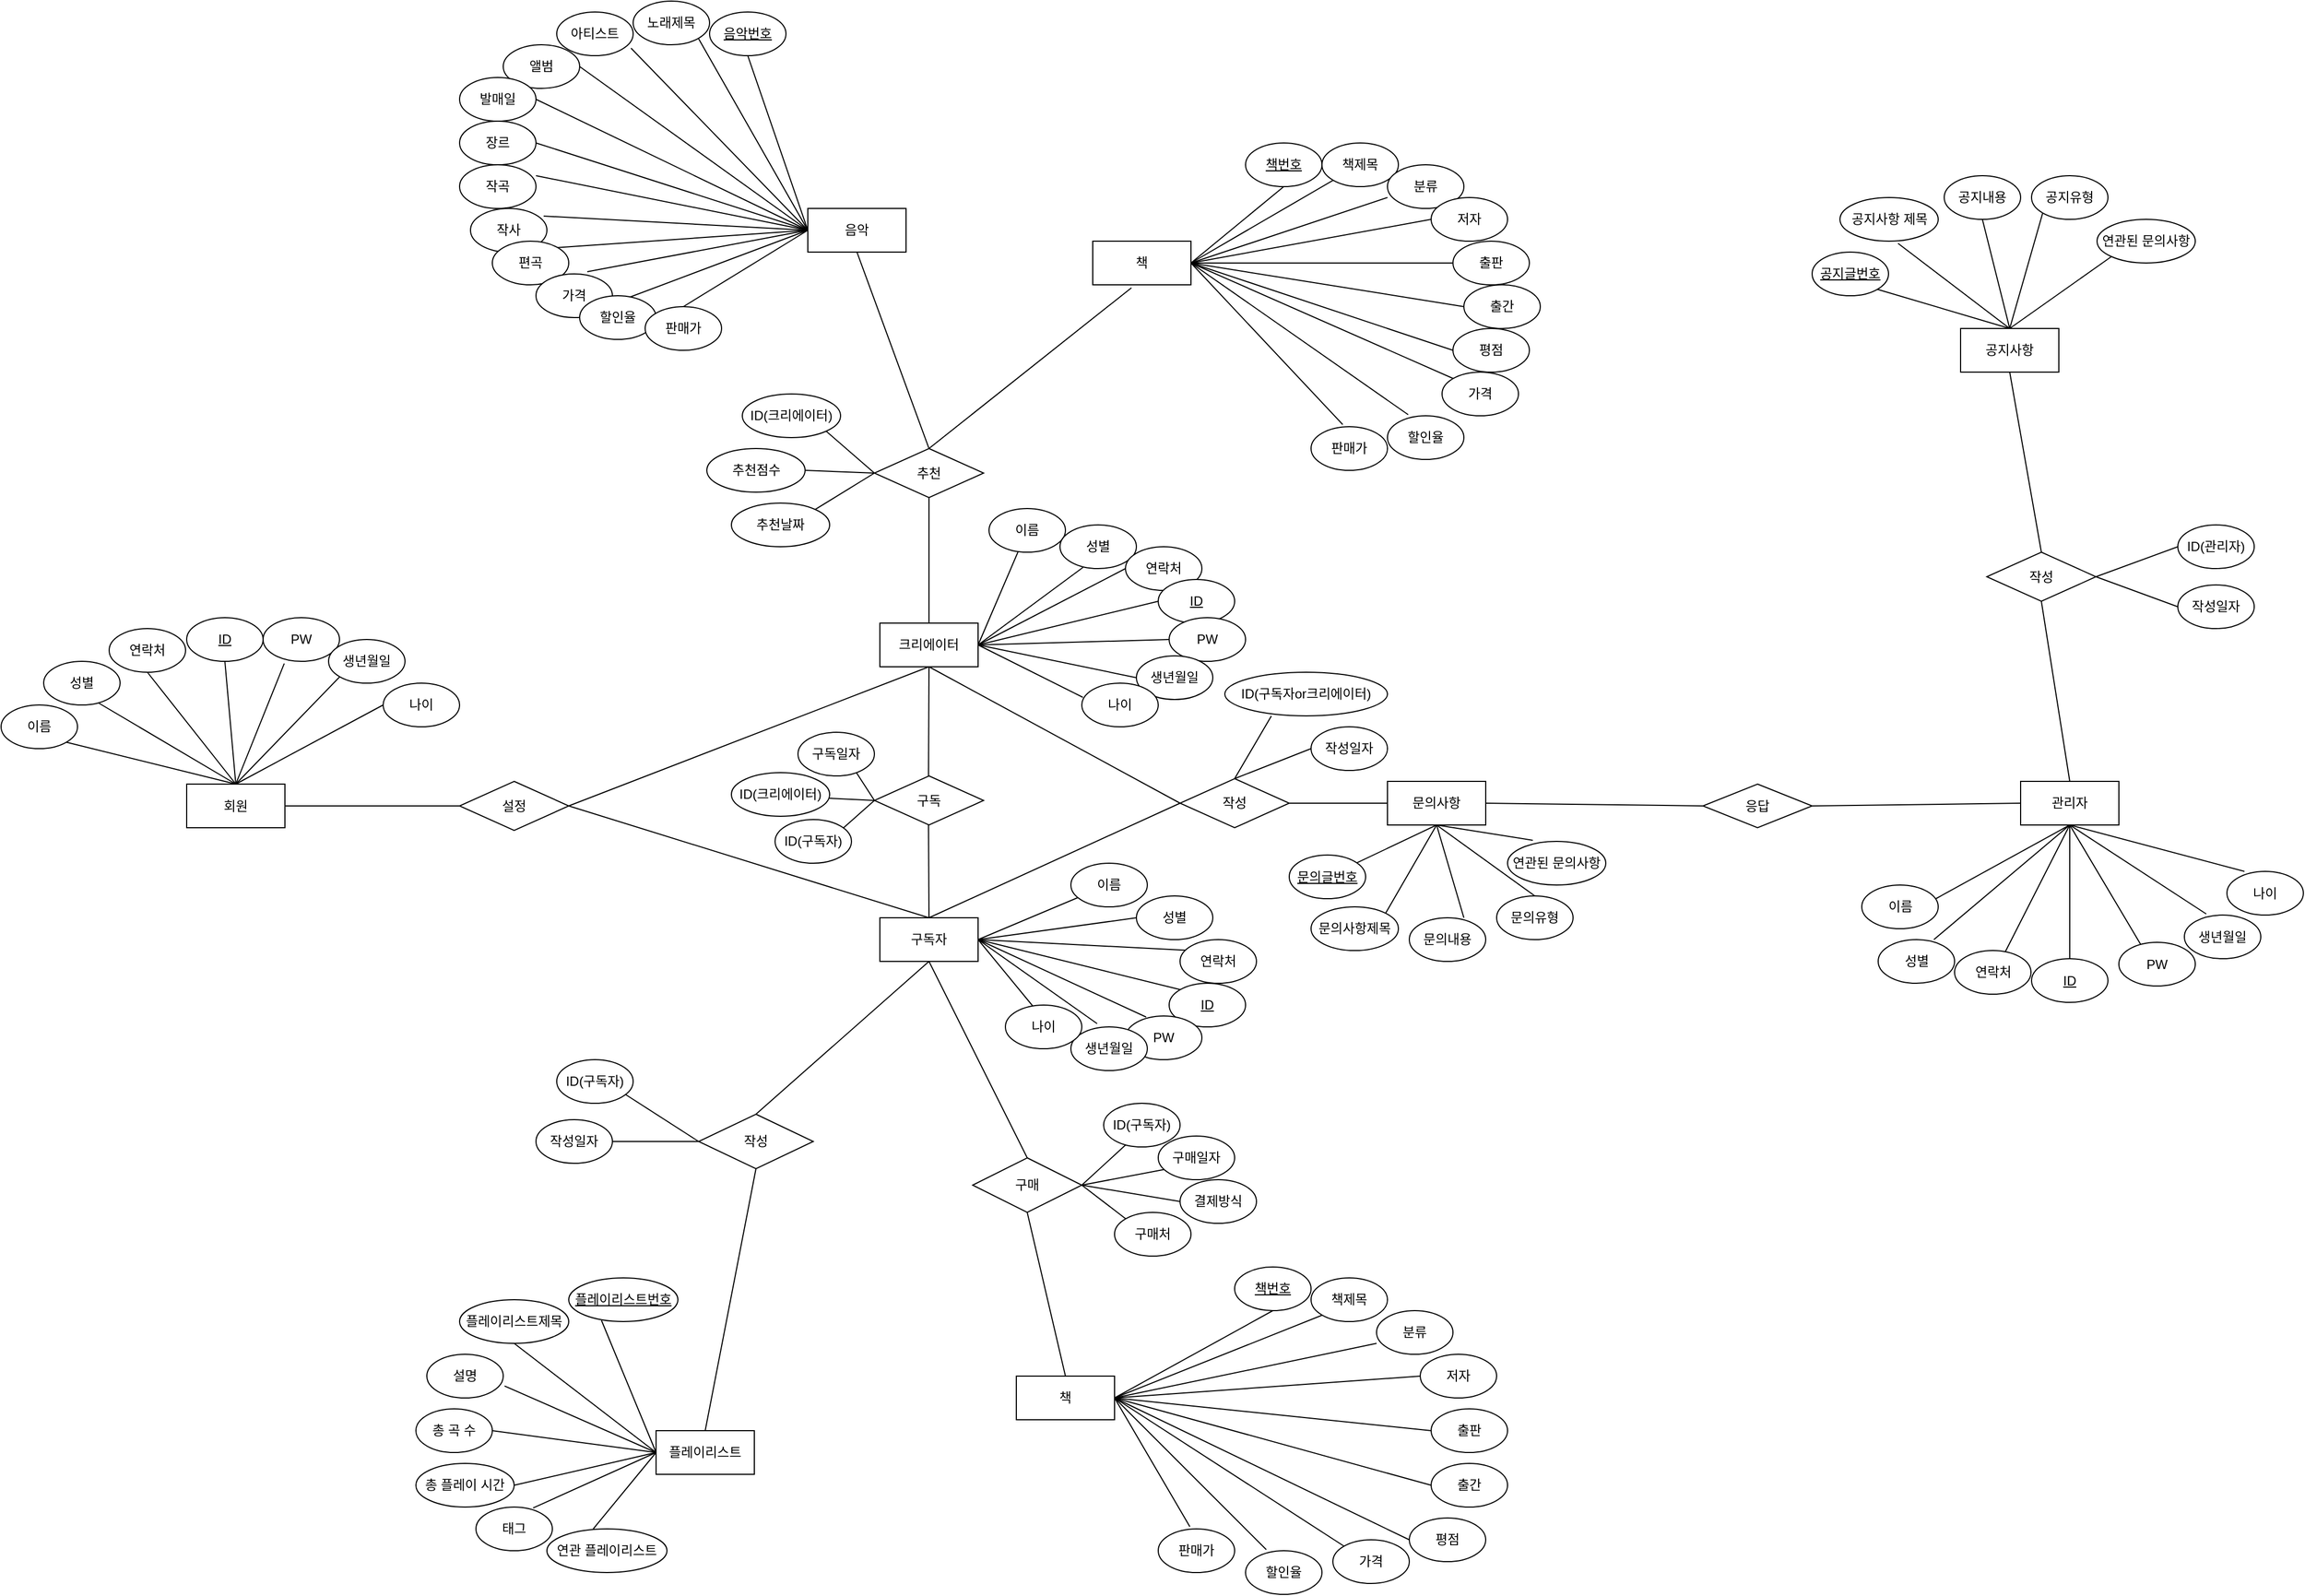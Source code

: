 <mxfile version="17.4.0" type="github">
  <diagram id="C5RBs43oDa-KdzZeNtuy" name="Page-1">
    <mxGraphModel dx="2076" dy="1163" grid="1" gridSize="10" guides="1" tooltips="1" connect="1" arrows="1" fold="1" page="1" pageScale="1" pageWidth="2336" pageHeight="1654" math="0" shadow="0">
      <root>
        <mxCell id="WIyWlLk6GJQsqaUBKTNV-0" />
        <mxCell id="WIyWlLk6GJQsqaUBKTNV-1" parent="WIyWlLk6GJQsqaUBKTNV-0" />
        <mxCell id="5nUj0MCLF96ZCzCzL8qP-0" value="회원" style="rounded=0;whiteSpace=wrap;html=1;" vertex="1" parent="WIyWlLk6GJQsqaUBKTNV-1">
          <mxGeometry x="321" y="837.5" width="90" height="40" as="geometry" />
        </mxCell>
        <mxCell id="5nUj0MCLF96ZCzCzL8qP-6" value="크리에이터" style="rounded=0;whiteSpace=wrap;html=1;" vertex="1" parent="WIyWlLk6GJQsqaUBKTNV-1">
          <mxGeometry x="956" y="690" width="90" height="40" as="geometry" />
        </mxCell>
        <mxCell id="5nUj0MCLF96ZCzCzL8qP-7" value="구독자" style="rounded=0;whiteSpace=wrap;html=1;" vertex="1" parent="WIyWlLk6GJQsqaUBKTNV-1">
          <mxGeometry x="956" y="960" width="90" height="40" as="geometry" />
        </mxCell>
        <mxCell id="5nUj0MCLF96ZCzCzL8qP-8" value="문의사항" style="rounded=0;whiteSpace=wrap;html=1;" vertex="1" parent="WIyWlLk6GJQsqaUBKTNV-1">
          <mxGeometry x="1421" y="835" width="90" height="40" as="geometry" />
        </mxCell>
        <mxCell id="5nUj0MCLF96ZCzCzL8qP-9" value="관리자" style="rounded=0;whiteSpace=wrap;html=1;" vertex="1" parent="WIyWlLk6GJQsqaUBKTNV-1">
          <mxGeometry x="2001" y="835" width="90" height="40" as="geometry" />
        </mxCell>
        <mxCell id="5nUj0MCLF96ZCzCzL8qP-10" value="공지사항" style="rounded=0;whiteSpace=wrap;html=1;" vertex="1" parent="WIyWlLk6GJQsqaUBKTNV-1">
          <mxGeometry x="1946" y="420" width="90" height="40" as="geometry" />
        </mxCell>
        <mxCell id="5nUj0MCLF96ZCzCzL8qP-11" value="책" style="rounded=0;whiteSpace=wrap;html=1;" vertex="1" parent="WIyWlLk6GJQsqaUBKTNV-1">
          <mxGeometry x="1151" y="340" width="90" height="40" as="geometry" />
        </mxCell>
        <mxCell id="5nUj0MCLF96ZCzCzL8qP-12" value="음악" style="rounded=0;whiteSpace=wrap;html=1;" vertex="1" parent="WIyWlLk6GJQsqaUBKTNV-1">
          <mxGeometry x="890" y="310" width="90" height="40" as="geometry" />
        </mxCell>
        <mxCell id="5nUj0MCLF96ZCzCzL8qP-13" value="플레이리스트" style="rounded=0;whiteSpace=wrap;html=1;" vertex="1" parent="WIyWlLk6GJQsqaUBKTNV-1">
          <mxGeometry x="751" y="1430" width="90" height="40" as="geometry" />
        </mxCell>
        <mxCell id="5nUj0MCLF96ZCzCzL8qP-14" value="책" style="rounded=0;whiteSpace=wrap;html=1;" vertex="1" parent="WIyWlLk6GJQsqaUBKTNV-1">
          <mxGeometry x="1081" y="1380" width="90" height="40" as="geometry" />
        </mxCell>
        <mxCell id="5nUj0MCLF96ZCzCzL8qP-35" value="설정" style="rhombus;whiteSpace=wrap;html=1;" vertex="1" parent="WIyWlLk6GJQsqaUBKTNV-1">
          <mxGeometry x="571" y="835" width="100" height="45" as="geometry" />
        </mxCell>
        <mxCell id="5nUj0MCLF96ZCzCzL8qP-36" value="구독" style="rhombus;whiteSpace=wrap;html=1;" vertex="1" parent="WIyWlLk6GJQsqaUBKTNV-1">
          <mxGeometry x="951" y="830" width="100" height="45" as="geometry" />
        </mxCell>
        <mxCell id="5nUj0MCLF96ZCzCzL8qP-38" value="응답" style="rhombus;whiteSpace=wrap;html=1;" vertex="1" parent="WIyWlLk6GJQsqaUBKTNV-1">
          <mxGeometry x="1710" y="837.5" width="100" height="40" as="geometry" />
        </mxCell>
        <mxCell id="5nUj0MCLF96ZCzCzL8qP-39" value="추천" style="rhombus;whiteSpace=wrap;html=1;" vertex="1" parent="WIyWlLk6GJQsqaUBKTNV-1">
          <mxGeometry x="951" y="530" width="100" height="45" as="geometry" />
        </mxCell>
        <mxCell id="5nUj0MCLF96ZCzCzL8qP-40" value="작성" style="rhombus;whiteSpace=wrap;html=1;" vertex="1" parent="WIyWlLk6GJQsqaUBKTNV-1">
          <mxGeometry x="790" y="1140" width="105" height="50" as="geometry" />
        </mxCell>
        <mxCell id="5nUj0MCLF96ZCzCzL8qP-41" value="구매" style="rhombus;whiteSpace=wrap;html=1;" vertex="1" parent="WIyWlLk6GJQsqaUBKTNV-1">
          <mxGeometry x="1041" y="1180" width="100" height="50" as="geometry" />
        </mxCell>
        <mxCell id="5nUj0MCLF96ZCzCzL8qP-42" value="작성" style="rhombus;whiteSpace=wrap;html=1;" vertex="1" parent="WIyWlLk6GJQsqaUBKTNV-1">
          <mxGeometry x="1970" y="625" width="100" height="45" as="geometry" />
        </mxCell>
        <mxCell id="5nUj0MCLF96ZCzCzL8qP-43" value="" style="endArrow=none;html=1;rounded=0;entryX=0;entryY=0.5;entryDx=0;entryDy=0;exitX=1;exitY=0.5;exitDx=0;exitDy=0;" edge="1" parent="WIyWlLk6GJQsqaUBKTNV-1" source="5nUj0MCLF96ZCzCzL8qP-0" target="5nUj0MCLF96ZCzCzL8qP-35">
          <mxGeometry width="50" height="50" relative="1" as="geometry">
            <mxPoint x="561" y="854.29" as="sourcePoint" />
            <mxPoint x="641" y="854" as="targetPoint" />
          </mxGeometry>
        </mxCell>
        <mxCell id="5nUj0MCLF96ZCzCzL8qP-44" value="" style="endArrow=none;html=1;rounded=0;entryX=0.5;entryY=1;entryDx=0;entryDy=0;exitX=1;exitY=0.5;exitDx=0;exitDy=0;" edge="1" parent="WIyWlLk6GJQsqaUBKTNV-1" source="5nUj0MCLF96ZCzCzL8qP-35" target="5nUj0MCLF96ZCzCzL8qP-6">
          <mxGeometry width="50" height="50" relative="1" as="geometry">
            <mxPoint x="841" y="850" as="sourcePoint" />
            <mxPoint x="891" y="800" as="targetPoint" />
          </mxGeometry>
        </mxCell>
        <mxCell id="5nUj0MCLF96ZCzCzL8qP-45" value="" style="endArrow=none;html=1;rounded=0;entryX=0.5;entryY=0;entryDx=0;entryDy=0;exitX=1;exitY=0.5;exitDx=0;exitDy=0;" edge="1" parent="WIyWlLk6GJQsqaUBKTNV-1" source="5nUj0MCLF96ZCzCzL8qP-35" target="5nUj0MCLF96ZCzCzL8qP-7">
          <mxGeometry width="50" height="50" relative="1" as="geometry">
            <mxPoint x="851" y="860" as="sourcePoint" />
            <mxPoint x="876" y="840" as="targetPoint" />
          </mxGeometry>
        </mxCell>
        <mxCell id="5nUj0MCLF96ZCzCzL8qP-46" value="" style="endArrow=none;html=1;rounded=0;entryX=0.5;entryY=1;entryDx=0;entryDy=0;" edge="1" parent="WIyWlLk6GJQsqaUBKTNV-1" target="5nUj0MCLF96ZCzCzL8qP-6">
          <mxGeometry width="50" height="50" relative="1" as="geometry">
            <mxPoint x="1000.58" y="830" as="sourcePoint" />
            <mxPoint x="1000.58" y="770" as="targetPoint" />
          </mxGeometry>
        </mxCell>
        <mxCell id="5nUj0MCLF96ZCzCzL8qP-48" value="" style="endArrow=none;html=1;rounded=0;exitX=0.5;exitY=0;exitDx=0;exitDy=0;" edge="1" parent="WIyWlLk6GJQsqaUBKTNV-1" source="5nUj0MCLF96ZCzCzL8qP-7">
          <mxGeometry width="50" height="50" relative="1" as="geometry">
            <mxPoint x="1001" y="930" as="sourcePoint" />
            <mxPoint x="1000.58" y="875" as="targetPoint" />
          </mxGeometry>
        </mxCell>
        <mxCell id="5nUj0MCLF96ZCzCzL8qP-49" value="" style="endArrow=none;html=1;rounded=0;entryX=0.5;entryY=1;entryDx=0;entryDy=0;exitX=0;exitY=0.5;exitDx=0;exitDy=0;" edge="1" parent="WIyWlLk6GJQsqaUBKTNV-1" source="5nUj0MCLF96ZCzCzL8qP-37" target="5nUj0MCLF96ZCzCzL8qP-6">
          <mxGeometry width="50" height="50" relative="1" as="geometry">
            <mxPoint x="1151" y="800" as="sourcePoint" />
            <mxPoint x="1201" y="750" as="targetPoint" />
          </mxGeometry>
        </mxCell>
        <mxCell id="5nUj0MCLF96ZCzCzL8qP-50" value="" style="endArrow=none;html=1;rounded=0;entryX=0;entryY=0.5;entryDx=0;entryDy=0;exitX=0.5;exitY=0;exitDx=0;exitDy=0;" edge="1" parent="WIyWlLk6GJQsqaUBKTNV-1" source="5nUj0MCLF96ZCzCzL8qP-7" target="5nUj0MCLF96ZCzCzL8qP-37">
          <mxGeometry width="50" height="50" relative="1" as="geometry">
            <mxPoint x="1051" y="950" as="sourcePoint" />
            <mxPoint x="1101" y="900" as="targetPoint" />
          </mxGeometry>
        </mxCell>
        <mxCell id="5nUj0MCLF96ZCzCzL8qP-51" value="" style="endArrow=none;html=1;rounded=0;exitX=0.5;exitY=0;exitDx=0;exitDy=0;entryX=0.5;entryY=1;entryDx=0;entryDy=0;" edge="1" parent="WIyWlLk6GJQsqaUBKTNV-1" source="5nUj0MCLF96ZCzCzL8qP-6" target="5nUj0MCLF96ZCzCzL8qP-39">
          <mxGeometry width="50" height="50" relative="1" as="geometry">
            <mxPoint x="1011" y="720" as="sourcePoint" />
            <mxPoint x="1006" y="670" as="targetPoint" />
          </mxGeometry>
        </mxCell>
        <mxCell id="5nUj0MCLF96ZCzCzL8qP-52" value="" style="endArrow=none;html=1;rounded=0;entryX=0.394;entryY=1.068;entryDx=0;entryDy=0;entryPerimeter=0;exitX=0.5;exitY=0;exitDx=0;exitDy=0;" edge="1" parent="WIyWlLk6GJQsqaUBKTNV-1" source="5nUj0MCLF96ZCzCzL8qP-39" target="5nUj0MCLF96ZCzCzL8qP-11">
          <mxGeometry width="50" height="50" relative="1" as="geometry">
            <mxPoint x="1001" y="610" as="sourcePoint" />
            <mxPoint x="1101" y="550" as="targetPoint" />
          </mxGeometry>
        </mxCell>
        <mxCell id="5nUj0MCLF96ZCzCzL8qP-53" value="" style="endArrow=none;html=1;rounded=0;entryX=0.5;entryY=1;entryDx=0;entryDy=0;exitX=0.5;exitY=0;exitDx=0;exitDy=0;" edge="1" parent="WIyWlLk6GJQsqaUBKTNV-1" source="5nUj0MCLF96ZCzCzL8qP-39" target="5nUj0MCLF96ZCzCzL8qP-12">
          <mxGeometry width="50" height="50" relative="1" as="geometry">
            <mxPoint x="1001" y="610" as="sourcePoint" />
            <mxPoint x="921" y="550" as="targetPoint" />
          </mxGeometry>
        </mxCell>
        <mxCell id="5nUj0MCLF96ZCzCzL8qP-54" value="" style="endArrow=none;html=1;rounded=0;entryX=0;entryY=0.5;entryDx=0;entryDy=0;startArrow=none;" edge="1" parent="WIyWlLk6GJQsqaUBKTNV-1" source="5nUj0MCLF96ZCzCzL8qP-37" target="5nUj0MCLF96ZCzCzL8qP-8">
          <mxGeometry width="50" height="50" relative="1" as="geometry">
            <mxPoint x="1261" y="853" as="sourcePoint" />
            <mxPoint x="1311" y="800" as="targetPoint" />
          </mxGeometry>
        </mxCell>
        <mxCell id="5nUj0MCLF96ZCzCzL8qP-57" value="" style="endArrow=none;html=1;rounded=0;entryX=0;entryY=0.5;entryDx=0;entryDy=0;exitX=1;exitY=0.5;exitDx=0;exitDy=0;" edge="1" parent="WIyWlLk6GJQsqaUBKTNV-1" source="5nUj0MCLF96ZCzCzL8qP-8" target="5nUj0MCLF96ZCzCzL8qP-38">
          <mxGeometry width="50" height="50" relative="1" as="geometry">
            <mxPoint x="1551" y="850" as="sourcePoint" />
            <mxPoint x="1601" y="800" as="targetPoint" />
          </mxGeometry>
        </mxCell>
        <mxCell id="5nUj0MCLF96ZCzCzL8qP-58" value="" style="endArrow=none;html=1;rounded=0;entryX=0;entryY=0.5;entryDx=0;entryDy=0;exitX=1;exitY=0.5;exitDx=0;exitDy=0;" edge="1" parent="WIyWlLk6GJQsqaUBKTNV-1" source="5nUj0MCLF96ZCzCzL8qP-38" target="5nUj0MCLF96ZCzCzL8qP-9">
          <mxGeometry width="50" height="50" relative="1" as="geometry">
            <mxPoint x="1875.5" y="858" as="sourcePoint" />
            <mxPoint x="1925.5" y="805" as="targetPoint" />
          </mxGeometry>
        </mxCell>
        <mxCell id="5nUj0MCLF96ZCzCzL8qP-59" value="" style="endArrow=none;html=1;rounded=0;entryX=0.5;entryY=1;entryDx=0;entryDy=0;exitX=0.5;exitY=0;exitDx=0;exitDy=0;" edge="1" parent="WIyWlLk6GJQsqaUBKTNV-1" source="5nUj0MCLF96ZCzCzL8qP-9" target="5nUj0MCLF96ZCzCzL8qP-42">
          <mxGeometry width="50" height="50" relative="1" as="geometry">
            <mxPoint x="1836" y="830" as="sourcePoint" />
            <mxPoint x="1881" y="782.5" as="targetPoint" />
          </mxGeometry>
        </mxCell>
        <mxCell id="5nUj0MCLF96ZCzCzL8qP-60" value="" style="endArrow=none;html=1;rounded=0;exitX=0.5;exitY=0;exitDx=0;exitDy=0;entryX=0.5;entryY=1;entryDx=0;entryDy=0;" edge="1" parent="WIyWlLk6GJQsqaUBKTNV-1" source="5nUj0MCLF96ZCzCzL8qP-42" target="5nUj0MCLF96ZCzCzL8qP-10">
          <mxGeometry width="50" height="50" relative="1" as="geometry">
            <mxPoint x="1930.5" y="570" as="sourcePoint" />
            <mxPoint x="1980.5" y="520" as="targetPoint" />
          </mxGeometry>
        </mxCell>
        <mxCell id="5nUj0MCLF96ZCzCzL8qP-61" value="" style="endArrow=none;html=1;rounded=0;exitX=0.5;exitY=0;exitDx=0;exitDy=0;entryX=0.5;entryY=1;entryDx=0;entryDy=0;" edge="1" parent="WIyWlLk6GJQsqaUBKTNV-1" source="5nUj0MCLF96ZCzCzL8qP-40" target="5nUj0MCLF96ZCzCzL8qP-7">
          <mxGeometry width="50" height="50" relative="1" as="geometry">
            <mxPoint x="911" y="1050" as="sourcePoint" />
            <mxPoint x="1006" y="970" as="targetPoint" />
          </mxGeometry>
        </mxCell>
        <mxCell id="5nUj0MCLF96ZCzCzL8qP-62" value="" style="endArrow=none;html=1;rounded=0;entryX=0.5;entryY=0;entryDx=0;entryDy=0;exitX=0.5;exitY=1;exitDx=0;exitDy=0;" edge="1" parent="WIyWlLk6GJQsqaUBKTNV-1" source="5nUj0MCLF96ZCzCzL8qP-7" target="5nUj0MCLF96ZCzCzL8qP-41">
          <mxGeometry width="50" height="50" relative="1" as="geometry">
            <mxPoint x="1071" y="1000" as="sourcePoint" />
            <mxPoint x="1121" y="950" as="targetPoint" />
          </mxGeometry>
        </mxCell>
        <mxCell id="5nUj0MCLF96ZCzCzL8qP-63" value="" style="endArrow=none;html=1;rounded=0;entryX=0.5;entryY=1;entryDx=0;entryDy=0;exitX=0.5;exitY=0;exitDx=0;exitDy=0;" edge="1" parent="WIyWlLk6GJQsqaUBKTNV-1" source="5nUj0MCLF96ZCzCzL8qP-13" target="5nUj0MCLF96ZCzCzL8qP-40">
          <mxGeometry width="50" height="50" relative="1" as="geometry">
            <mxPoint x="786" y="1200" as="sourcePoint" />
            <mxPoint x="826" y="1130" as="targetPoint" />
          </mxGeometry>
        </mxCell>
        <mxCell id="5nUj0MCLF96ZCzCzL8qP-64" value="" style="endArrow=none;html=1;rounded=0;entryX=0.5;entryY=0;entryDx=0;entryDy=0;exitX=0.5;exitY=1;exitDx=0;exitDy=0;" edge="1" parent="WIyWlLk6GJQsqaUBKTNV-1" source="5nUj0MCLF96ZCzCzL8qP-41" target="5nUj0MCLF96ZCzCzL8qP-14">
          <mxGeometry width="50" height="50" relative="1" as="geometry">
            <mxPoint x="1341" y="930" as="sourcePoint" />
            <mxPoint x="1391" y="880" as="targetPoint" />
          </mxGeometry>
        </mxCell>
        <mxCell id="5nUj0MCLF96ZCzCzL8qP-37" value="작성" style="rhombus;whiteSpace=wrap;html=1;" vertex="1" parent="WIyWlLk6GJQsqaUBKTNV-1">
          <mxGeometry x="1231" y="832.5" width="100" height="45" as="geometry" />
        </mxCell>
        <mxCell id="5nUj0MCLF96ZCzCzL8qP-71" value="" style="endArrow=none;html=1;rounded=0;exitX=0.5;exitY=0;exitDx=0;exitDy=0;entryX=0.277;entryY=1.05;entryDx=0;entryDy=0;entryPerimeter=0;" edge="1" parent="WIyWlLk6GJQsqaUBKTNV-1" source="5nUj0MCLF96ZCzCzL8qP-0" target="5nUj0MCLF96ZCzCzL8qP-81">
          <mxGeometry width="50" height="50" relative="1" as="geometry">
            <mxPoint x="341" y="835" as="sourcePoint" />
            <mxPoint x="431" y="745" as="targetPoint" />
          </mxGeometry>
        </mxCell>
        <mxCell id="5nUj0MCLF96ZCzCzL8qP-72" value="" style="endArrow=none;html=1;rounded=0;exitX=0.5;exitY=0;exitDx=0;exitDy=0;entryX=0.5;entryY=1;entryDx=0;entryDy=0;" edge="1" parent="WIyWlLk6GJQsqaUBKTNV-1" source="5nUj0MCLF96ZCzCzL8qP-0" target="5nUj0MCLF96ZCzCzL8qP-80">
          <mxGeometry width="50" height="50" relative="1" as="geometry">
            <mxPoint x="331" y="784.5" as="sourcePoint" />
            <mxPoint x="371" y="735" as="targetPoint" />
          </mxGeometry>
        </mxCell>
        <mxCell id="5nUj0MCLF96ZCzCzL8qP-73" value="" style="endArrow=none;html=1;rounded=0;exitX=0.5;exitY=0;exitDx=0;exitDy=0;entryX=0.5;entryY=1;entryDx=0;entryDy=0;" edge="1" parent="WIyWlLk6GJQsqaUBKTNV-1" source="5nUj0MCLF96ZCzCzL8qP-0" target="5nUj0MCLF96ZCzCzL8qP-79">
          <mxGeometry width="50" height="50" relative="1" as="geometry">
            <mxPoint x="391" y="707.25" as="sourcePoint" />
            <mxPoint x="321" y="745" as="targetPoint" />
          </mxGeometry>
        </mxCell>
        <mxCell id="5nUj0MCLF96ZCzCzL8qP-74" value="" style="endArrow=none;html=1;rounded=0;exitX=0.5;exitY=0;exitDx=0;exitDy=0;entryX=0.714;entryY=0.95;entryDx=0;entryDy=0;entryPerimeter=0;" edge="1" parent="WIyWlLk6GJQsqaUBKTNV-1" source="5nUj0MCLF96ZCzCzL8qP-0" target="5nUj0MCLF96ZCzCzL8qP-78">
          <mxGeometry width="50" height="50" relative="1" as="geometry">
            <mxPoint x="281" y="754.5" as="sourcePoint" />
            <mxPoint x="281" y="755" as="targetPoint" />
          </mxGeometry>
        </mxCell>
        <mxCell id="5nUj0MCLF96ZCzCzL8qP-75" value="" style="endArrow=none;html=1;rounded=0;exitX=0.5;exitY=0;exitDx=0;exitDy=0;entryX=1;entryY=1;entryDx=0;entryDy=0;" edge="1" parent="WIyWlLk6GJQsqaUBKTNV-1" source="5nUj0MCLF96ZCzCzL8qP-0" target="5nUj0MCLF96ZCzCzL8qP-77">
          <mxGeometry width="50" height="50" relative="1" as="geometry">
            <mxPoint x="361" y="784.5" as="sourcePoint" />
            <mxPoint x="251" y="785" as="targetPoint" />
          </mxGeometry>
        </mxCell>
        <mxCell id="5nUj0MCLF96ZCzCzL8qP-76" value="" style="endArrow=none;html=1;rounded=0;exitX=0.5;exitY=0;exitDx=0;exitDy=0;entryX=0;entryY=1;entryDx=0;entryDy=0;" edge="1" parent="WIyWlLk6GJQsqaUBKTNV-1" source="5nUj0MCLF96ZCzCzL8qP-0" target="5nUj0MCLF96ZCzCzL8qP-82">
          <mxGeometry width="50" height="50" relative="1" as="geometry">
            <mxPoint x="361" y="840" as="sourcePoint" />
            <mxPoint x="480" y="745" as="targetPoint" />
          </mxGeometry>
        </mxCell>
        <mxCell id="5nUj0MCLF96ZCzCzL8qP-77" value="이름" style="ellipse;whiteSpace=wrap;html=1;" vertex="1" parent="WIyWlLk6GJQsqaUBKTNV-1">
          <mxGeometry x="151" y="765" width="70" height="40" as="geometry" />
        </mxCell>
        <mxCell id="5nUj0MCLF96ZCzCzL8qP-78" value="성별" style="ellipse;whiteSpace=wrap;html=1;" vertex="1" parent="WIyWlLk6GJQsqaUBKTNV-1">
          <mxGeometry x="190" y="725" width="70" height="40" as="geometry" />
        </mxCell>
        <mxCell id="5nUj0MCLF96ZCzCzL8qP-79" value="연락처" style="ellipse;whiteSpace=wrap;html=1;" vertex="1" parent="WIyWlLk6GJQsqaUBKTNV-1">
          <mxGeometry x="250" y="695" width="70" height="40" as="geometry" />
        </mxCell>
        <mxCell id="5nUj0MCLF96ZCzCzL8qP-80" value="&lt;u&gt;ID&lt;/u&gt;" style="ellipse;whiteSpace=wrap;html=1;" vertex="1" parent="WIyWlLk6GJQsqaUBKTNV-1">
          <mxGeometry x="321" y="685" width="70" height="40" as="geometry" />
        </mxCell>
        <mxCell id="5nUj0MCLF96ZCzCzL8qP-81" value="PW" style="ellipse;whiteSpace=wrap;html=1;" vertex="1" parent="WIyWlLk6GJQsqaUBKTNV-1">
          <mxGeometry x="391" y="685" width="70" height="40" as="geometry" />
        </mxCell>
        <mxCell id="5nUj0MCLF96ZCzCzL8qP-82" value="생년월일" style="ellipse;whiteSpace=wrap;html=1;" vertex="1" parent="WIyWlLk6GJQsqaUBKTNV-1">
          <mxGeometry x="451" y="705" width="70" height="40" as="geometry" />
        </mxCell>
        <mxCell id="5nUj0MCLF96ZCzCzL8qP-83" value="나이" style="ellipse;whiteSpace=wrap;html=1;" vertex="1" parent="WIyWlLk6GJQsqaUBKTNV-1">
          <mxGeometry x="501" y="745" width="70" height="40" as="geometry" />
        </mxCell>
        <mxCell id="5nUj0MCLF96ZCzCzL8qP-84" value="" style="endArrow=none;html=1;rounded=0;exitX=0.5;exitY=0;exitDx=0;exitDy=0;entryX=0;entryY=0.5;entryDx=0;entryDy=0;" edge="1" parent="WIyWlLk6GJQsqaUBKTNV-1" source="5nUj0MCLF96ZCzCzL8qP-0" target="5nUj0MCLF96ZCzCzL8qP-83">
          <mxGeometry width="50" height="50" relative="1" as="geometry">
            <mxPoint x="356" y="837.5" as="sourcePoint" />
            <mxPoint x="489.208" y="777.869" as="targetPoint" />
          </mxGeometry>
        </mxCell>
        <mxCell id="5nUj0MCLF96ZCzCzL8qP-85" value="" style="endArrow=none;html=1;rounded=0;exitX=1;exitY=0.5;exitDx=0;exitDy=0;entryX=0.3;entryY=0.975;entryDx=0;entryDy=0;entryPerimeter=0;" edge="1" parent="WIyWlLk6GJQsqaUBKTNV-1" source="5nUj0MCLF96ZCzCzL8qP-6" target="5nUj0MCLF96ZCzCzL8qP-94">
          <mxGeometry width="50" height="50" relative="1" as="geometry">
            <mxPoint x="1046" y="700" as="sourcePoint" />
            <mxPoint x="1131" y="620" as="targetPoint" />
          </mxGeometry>
        </mxCell>
        <mxCell id="5nUj0MCLF96ZCzCzL8qP-87" value="이름" style="ellipse;whiteSpace=wrap;html=1;" vertex="1" parent="WIyWlLk6GJQsqaUBKTNV-1">
          <mxGeometry x="1056" y="585" width="70" height="40" as="geometry" />
        </mxCell>
        <mxCell id="5nUj0MCLF96ZCzCzL8qP-88" value="" style="endArrow=none;html=1;rounded=0;exitX=1;exitY=0.5;exitDx=0;exitDy=0;entryX=0;entryY=0.5;entryDx=0;entryDy=0;" edge="1" parent="WIyWlLk6GJQsqaUBKTNV-1" source="5nUj0MCLF96ZCzCzL8qP-6" target="5nUj0MCLF96ZCzCzL8qP-95">
          <mxGeometry width="50" height="50" relative="1" as="geometry">
            <mxPoint x="1051" y="700" as="sourcePoint" />
            <mxPoint x="1170" y="650" as="targetPoint" />
          </mxGeometry>
        </mxCell>
        <mxCell id="5nUj0MCLF96ZCzCzL8qP-89" value="" style="endArrow=none;html=1;rounded=0;exitX=1;exitY=0.5;exitDx=0;exitDy=0;entryX=0;entryY=0.5;entryDx=0;entryDy=0;" edge="1" parent="WIyWlLk6GJQsqaUBKTNV-1" source="5nUj0MCLF96ZCzCzL8qP-6" target="5nUj0MCLF96ZCzCzL8qP-96">
          <mxGeometry width="50" height="50" relative="1" as="geometry">
            <mxPoint x="1066" y="720" as="sourcePoint" />
            <mxPoint x="1181" y="690" as="targetPoint" />
          </mxGeometry>
        </mxCell>
        <mxCell id="5nUj0MCLF96ZCzCzL8qP-90" value="" style="endArrow=none;html=1;rounded=0;exitX=1;exitY=0.5;exitDx=0;exitDy=0;entryX=0;entryY=0.5;entryDx=0;entryDy=0;" edge="1" parent="WIyWlLk6GJQsqaUBKTNV-1" source="5nUj0MCLF96ZCzCzL8qP-6" target="5nUj0MCLF96ZCzCzL8qP-97">
          <mxGeometry width="50" height="50" relative="1" as="geometry">
            <mxPoint x="1076" y="730" as="sourcePoint" />
            <mxPoint x="1181" y="730" as="targetPoint" />
          </mxGeometry>
        </mxCell>
        <mxCell id="5nUj0MCLF96ZCzCzL8qP-91" value="" style="endArrow=none;html=1;rounded=0;exitX=1;exitY=0.5;exitDx=0;exitDy=0;entryX=0;entryY=0.5;entryDx=0;entryDy=0;" edge="1" parent="WIyWlLk6GJQsqaUBKTNV-1" source="5nUj0MCLF96ZCzCzL8qP-6" target="5nUj0MCLF96ZCzCzL8qP-98">
          <mxGeometry width="50" height="50" relative="1" as="geometry">
            <mxPoint x="1086" y="740" as="sourcePoint" />
            <mxPoint x="1191" y="760" as="targetPoint" />
          </mxGeometry>
        </mxCell>
        <mxCell id="5nUj0MCLF96ZCzCzL8qP-92" value="" style="endArrow=none;html=1;rounded=0;exitX=1;exitY=0.5;exitDx=0;exitDy=0;entryX=0.014;entryY=0.325;entryDx=0;entryDy=0;entryPerimeter=0;" edge="1" parent="WIyWlLk6GJQsqaUBKTNV-1" source="5nUj0MCLF96ZCzCzL8qP-6" target="5nUj0MCLF96ZCzCzL8qP-99">
          <mxGeometry width="50" height="50" relative="1" as="geometry">
            <mxPoint x="1096" y="750" as="sourcePoint" />
            <mxPoint x="1181" y="790" as="targetPoint" />
          </mxGeometry>
        </mxCell>
        <mxCell id="5nUj0MCLF96ZCzCzL8qP-93" value="" style="endArrow=none;html=1;rounded=0;exitX=1;exitY=0.5;exitDx=0;exitDy=0;" edge="1" parent="WIyWlLk6GJQsqaUBKTNV-1" source="5nUj0MCLF96ZCzCzL8qP-6" target="5nUj0MCLF96ZCzCzL8qP-87">
          <mxGeometry width="50" height="50" relative="1" as="geometry">
            <mxPoint x="1106" y="760" as="sourcePoint" />
            <mxPoint x="1091" y="610" as="targetPoint" />
          </mxGeometry>
        </mxCell>
        <mxCell id="5nUj0MCLF96ZCzCzL8qP-94" value="성별" style="ellipse;whiteSpace=wrap;html=1;" vertex="1" parent="WIyWlLk6GJQsqaUBKTNV-1">
          <mxGeometry x="1121" y="600" width="70" height="40" as="geometry" />
        </mxCell>
        <mxCell id="5nUj0MCLF96ZCzCzL8qP-95" value="연락처" style="ellipse;whiteSpace=wrap;html=1;" vertex="1" parent="WIyWlLk6GJQsqaUBKTNV-1">
          <mxGeometry x="1181" y="620" width="70" height="40" as="geometry" />
        </mxCell>
        <mxCell id="5nUj0MCLF96ZCzCzL8qP-96" value="&lt;u&gt;ID&lt;/u&gt;" style="ellipse;whiteSpace=wrap;html=1;" vertex="1" parent="WIyWlLk6GJQsqaUBKTNV-1">
          <mxGeometry x="1211" y="650" width="70" height="40" as="geometry" />
        </mxCell>
        <mxCell id="5nUj0MCLF96ZCzCzL8qP-97" value="PW" style="ellipse;whiteSpace=wrap;html=1;" vertex="1" parent="WIyWlLk6GJQsqaUBKTNV-1">
          <mxGeometry x="1221" y="685" width="70" height="40" as="geometry" />
        </mxCell>
        <mxCell id="5nUj0MCLF96ZCzCzL8qP-98" value="생년월일" style="ellipse;whiteSpace=wrap;html=1;" vertex="1" parent="WIyWlLk6GJQsqaUBKTNV-1">
          <mxGeometry x="1191" y="720" width="70" height="40" as="geometry" />
        </mxCell>
        <mxCell id="5nUj0MCLF96ZCzCzL8qP-99" value="나이" style="ellipse;whiteSpace=wrap;html=1;" vertex="1" parent="WIyWlLk6GJQsqaUBKTNV-1">
          <mxGeometry x="1141" y="745" width="70" height="40" as="geometry" />
        </mxCell>
        <mxCell id="5nUj0MCLF96ZCzCzL8qP-100" value="" style="endArrow=none;html=1;rounded=0;exitX=1;exitY=0.5;exitDx=0;exitDy=0;" edge="1" parent="WIyWlLk6GJQsqaUBKTNV-1" source="5nUj0MCLF96ZCzCzL8qP-7">
          <mxGeometry width="50" height="50" relative="1" as="geometry">
            <mxPoint x="1231" y="990" as="sourcePoint" />
            <mxPoint x="1141" y="940" as="targetPoint" />
          </mxGeometry>
        </mxCell>
        <mxCell id="5nUj0MCLF96ZCzCzL8qP-101" value="" style="endArrow=none;html=1;rounded=0;exitX=1;exitY=0.5;exitDx=0;exitDy=0;" edge="1" parent="WIyWlLk6GJQsqaUBKTNV-1" source="5nUj0MCLF96ZCzCzL8qP-7">
          <mxGeometry width="50" height="50" relative="1" as="geometry">
            <mxPoint x="1056" y="990" as="sourcePoint" />
            <mxPoint x="1191" y="960" as="targetPoint" />
          </mxGeometry>
        </mxCell>
        <mxCell id="5nUj0MCLF96ZCzCzL8qP-102" value="" style="endArrow=none;html=1;rounded=0;exitX=1;exitY=0.5;exitDx=0;exitDy=0;" edge="1" parent="WIyWlLk6GJQsqaUBKTNV-1" source="5nUj0MCLF96ZCzCzL8qP-7">
          <mxGeometry width="50" height="50" relative="1" as="geometry">
            <mxPoint x="1066" y="1000" as="sourcePoint" />
            <mxPoint x="1241" y="990" as="targetPoint" />
          </mxGeometry>
        </mxCell>
        <mxCell id="5nUj0MCLF96ZCzCzL8qP-103" value="" style="endArrow=none;html=1;rounded=0;exitX=1;exitY=0.5;exitDx=0;exitDy=0;entryX=0;entryY=0;entryDx=0;entryDy=0;" edge="1" parent="WIyWlLk6GJQsqaUBKTNV-1" source="5nUj0MCLF96ZCzCzL8qP-7" target="5nUj0MCLF96ZCzCzL8qP-110">
          <mxGeometry width="50" height="50" relative="1" as="geometry">
            <mxPoint x="1076" y="1010" as="sourcePoint" />
            <mxPoint x="1241" y="1020" as="targetPoint" />
          </mxGeometry>
        </mxCell>
        <mxCell id="5nUj0MCLF96ZCzCzL8qP-104" value="" style="endArrow=none;html=1;rounded=0;exitX=1;exitY=0.5;exitDx=0;exitDy=0;entryX=0.271;entryY=0.025;entryDx=0;entryDy=0;entryPerimeter=0;" edge="1" parent="WIyWlLk6GJQsqaUBKTNV-1" source="5nUj0MCLF96ZCzCzL8qP-7" target="5nUj0MCLF96ZCzCzL8qP-111">
          <mxGeometry width="50" height="50" relative="1" as="geometry">
            <mxPoint x="1086" y="1020" as="sourcePoint" />
            <mxPoint x="1191" y="1040" as="targetPoint" />
          </mxGeometry>
        </mxCell>
        <mxCell id="5nUj0MCLF96ZCzCzL8qP-105" value="" style="endArrow=none;html=1;rounded=0;exitX=1;exitY=0.5;exitDx=0;exitDy=0;entryX=0.343;entryY=-0.075;entryDx=0;entryDy=0;entryPerimeter=0;" edge="1" parent="WIyWlLk6GJQsqaUBKTNV-1" source="5nUj0MCLF96ZCzCzL8qP-7" target="5nUj0MCLF96ZCzCzL8qP-112">
          <mxGeometry width="50" height="50" relative="1" as="geometry">
            <mxPoint x="1096" y="1030" as="sourcePoint" />
            <mxPoint x="1151" y="1050" as="targetPoint" />
          </mxGeometry>
        </mxCell>
        <mxCell id="5nUj0MCLF96ZCzCzL8qP-106" value="" style="endArrow=none;html=1;rounded=0;exitX=1;exitY=0.5;exitDx=0;exitDy=0;entryX=0.371;entryY=0.05;entryDx=0;entryDy=0;entryPerimeter=0;" edge="1" parent="WIyWlLk6GJQsqaUBKTNV-1" source="5nUj0MCLF96ZCzCzL8qP-7" target="5nUj0MCLF96ZCzCzL8qP-113">
          <mxGeometry width="50" height="50" relative="1" as="geometry">
            <mxPoint x="1106" y="1040" as="sourcePoint" />
            <mxPoint x="1091" y="1040" as="targetPoint" />
          </mxGeometry>
        </mxCell>
        <mxCell id="5nUj0MCLF96ZCzCzL8qP-107" value="이름" style="ellipse;whiteSpace=wrap;html=1;" vertex="1" parent="WIyWlLk6GJQsqaUBKTNV-1">
          <mxGeometry x="1131" y="910" width="70" height="40" as="geometry" />
        </mxCell>
        <mxCell id="5nUj0MCLF96ZCzCzL8qP-108" value="성별" style="ellipse;whiteSpace=wrap;html=1;" vertex="1" parent="WIyWlLk6GJQsqaUBKTNV-1">
          <mxGeometry x="1191" y="940" width="70" height="40" as="geometry" />
        </mxCell>
        <mxCell id="5nUj0MCLF96ZCzCzL8qP-109" value="연락처" style="ellipse;whiteSpace=wrap;html=1;" vertex="1" parent="WIyWlLk6GJQsqaUBKTNV-1">
          <mxGeometry x="1231" y="980" width="70" height="40" as="geometry" />
        </mxCell>
        <mxCell id="5nUj0MCLF96ZCzCzL8qP-110" value="&lt;u&gt;ID&lt;/u&gt;" style="ellipse;whiteSpace=wrap;html=1;" vertex="1" parent="WIyWlLk6GJQsqaUBKTNV-1">
          <mxGeometry x="1221" y="1020" width="70" height="40" as="geometry" />
        </mxCell>
        <mxCell id="5nUj0MCLF96ZCzCzL8qP-111" value="PW" style="ellipse;whiteSpace=wrap;html=1;" vertex="1" parent="WIyWlLk6GJQsqaUBKTNV-1">
          <mxGeometry x="1181" y="1050" width="70" height="40" as="geometry" />
        </mxCell>
        <mxCell id="5nUj0MCLF96ZCzCzL8qP-112" value="생년월일" style="ellipse;whiteSpace=wrap;html=1;" vertex="1" parent="WIyWlLk6GJQsqaUBKTNV-1">
          <mxGeometry x="1131" y="1060" width="70" height="40" as="geometry" />
        </mxCell>
        <mxCell id="5nUj0MCLF96ZCzCzL8qP-113" value="나이" style="ellipse;whiteSpace=wrap;html=1;" vertex="1" parent="WIyWlLk6GJQsqaUBKTNV-1">
          <mxGeometry x="1071" y="1040" width="70" height="40" as="geometry" />
        </mxCell>
        <mxCell id="5nUj0MCLF96ZCzCzL8qP-114" value="" style="endArrow=none;html=1;rounded=0;entryX=0.5;entryY=1;entryDx=0;entryDy=0;exitX=0.957;exitY=0.325;exitDx=0;exitDy=0;exitPerimeter=0;" edge="1" parent="WIyWlLk6GJQsqaUBKTNV-1" source="5nUj0MCLF96ZCzCzL8qP-122" target="5nUj0MCLF96ZCzCzL8qP-9">
          <mxGeometry width="50" height="50" relative="1" as="geometry">
            <mxPoint x="1815.5" y="955" as="sourcePoint" />
            <mxPoint x="1895.5" y="945" as="targetPoint" />
          </mxGeometry>
        </mxCell>
        <mxCell id="5nUj0MCLF96ZCzCzL8qP-115" value="" style="endArrow=none;html=1;rounded=0;entryX=0.5;entryY=1;entryDx=0;entryDy=0;exitX=0.729;exitY=0;exitDx=0;exitDy=0;exitPerimeter=0;" edge="1" parent="WIyWlLk6GJQsqaUBKTNV-1" source="5nUj0MCLF96ZCzCzL8qP-123" target="5nUj0MCLF96ZCzCzL8qP-9">
          <mxGeometry width="50" height="50" relative="1" as="geometry">
            <mxPoint x="1855.5" y="955" as="sourcePoint" />
            <mxPoint x="1960.5" y="875" as="targetPoint" />
          </mxGeometry>
        </mxCell>
        <mxCell id="5nUj0MCLF96ZCzCzL8qP-116" value="" style="endArrow=none;html=1;rounded=0;entryX=0.5;entryY=1;entryDx=0;entryDy=0;exitX=0.653;exitY=0.065;exitDx=0;exitDy=0;exitPerimeter=0;" edge="1" parent="WIyWlLk6GJQsqaUBKTNV-1" source="5nUj0MCLF96ZCzCzL8qP-124" target="5nUj0MCLF96ZCzCzL8qP-9">
          <mxGeometry width="50" height="50" relative="1" as="geometry">
            <mxPoint x="1986" y="982.5" as="sourcePoint" />
            <mxPoint x="2046" y="872.5" as="targetPoint" />
          </mxGeometry>
        </mxCell>
        <mxCell id="5nUj0MCLF96ZCzCzL8qP-117" value="" style="endArrow=none;html=1;rounded=0;entryX=0.5;entryY=1;entryDx=0;entryDy=0;exitX=0.5;exitY=0;exitDx=0;exitDy=0;" edge="1" parent="WIyWlLk6GJQsqaUBKTNV-1" source="5nUj0MCLF96ZCzCzL8qP-125" target="5nUj0MCLF96ZCzCzL8qP-9">
          <mxGeometry width="50" height="50" relative="1" as="geometry">
            <mxPoint x="2031" y="952.5" as="sourcePoint" />
            <mxPoint x="2076" y="905" as="targetPoint" />
          </mxGeometry>
        </mxCell>
        <mxCell id="5nUj0MCLF96ZCzCzL8qP-118" value="" style="endArrow=none;html=1;rounded=0;entryX=0.5;entryY=1;entryDx=0;entryDy=0;exitX=0.286;exitY=0.05;exitDx=0;exitDy=0;exitPerimeter=0;" edge="1" parent="WIyWlLk6GJQsqaUBKTNV-1" source="5nUj0MCLF96ZCzCzL8qP-126" target="5nUj0MCLF96ZCzCzL8qP-9">
          <mxGeometry width="50" height="50" relative="1" as="geometry">
            <mxPoint x="2071" y="952.5" as="sourcePoint" />
            <mxPoint x="2086" y="915" as="targetPoint" />
          </mxGeometry>
        </mxCell>
        <mxCell id="5nUj0MCLF96ZCzCzL8qP-119" value="" style="endArrow=none;html=1;rounded=0;entryX=0.5;entryY=1;entryDx=0;entryDy=0;exitX=0.286;exitY=-0.025;exitDx=0;exitDy=0;exitPerimeter=0;" edge="1" parent="WIyWlLk6GJQsqaUBKTNV-1" source="5nUj0MCLF96ZCzCzL8qP-127" target="5nUj0MCLF96ZCzCzL8qP-9">
          <mxGeometry width="50" height="50" relative="1" as="geometry">
            <mxPoint x="2111" y="942.5" as="sourcePoint" />
            <mxPoint x="2096" y="925" as="targetPoint" />
          </mxGeometry>
        </mxCell>
        <mxCell id="5nUj0MCLF96ZCzCzL8qP-120" value="" style="endArrow=none;html=1;rounded=0;entryX=0.5;entryY=1;entryDx=0;entryDy=0;exitX=0.229;exitY=0;exitDx=0;exitDy=0;exitPerimeter=0;" edge="1" parent="WIyWlLk6GJQsqaUBKTNV-1" source="5nUj0MCLF96ZCzCzL8qP-128" target="5nUj0MCLF96ZCzCzL8qP-9">
          <mxGeometry width="50" height="50" relative="1" as="geometry">
            <mxPoint x="2121" y="912.5" as="sourcePoint" />
            <mxPoint x="2106" y="935" as="targetPoint" />
          </mxGeometry>
        </mxCell>
        <mxCell id="5nUj0MCLF96ZCzCzL8qP-122" value="이름" style="ellipse;whiteSpace=wrap;html=1;" vertex="1" parent="WIyWlLk6GJQsqaUBKTNV-1">
          <mxGeometry x="1855.5" y="930" width="70" height="40" as="geometry" />
        </mxCell>
        <mxCell id="5nUj0MCLF96ZCzCzL8qP-123" value="성별" style="ellipse;whiteSpace=wrap;html=1;" vertex="1" parent="WIyWlLk6GJQsqaUBKTNV-1">
          <mxGeometry x="1870.5" y="980" width="70" height="40" as="geometry" />
        </mxCell>
        <mxCell id="5nUj0MCLF96ZCzCzL8qP-124" value="연락처" style="ellipse;whiteSpace=wrap;html=1;" vertex="1" parent="WIyWlLk6GJQsqaUBKTNV-1">
          <mxGeometry x="1940.5" y="990" width="70" height="40" as="geometry" />
        </mxCell>
        <mxCell id="5nUj0MCLF96ZCzCzL8qP-125" value="&lt;u&gt;ID&lt;/u&gt;" style="ellipse;whiteSpace=wrap;html=1;" vertex="1" parent="WIyWlLk6GJQsqaUBKTNV-1">
          <mxGeometry x="2011" y="997.5" width="70" height="40" as="geometry" />
        </mxCell>
        <mxCell id="5nUj0MCLF96ZCzCzL8qP-126" value="PW" style="ellipse;whiteSpace=wrap;html=1;" vertex="1" parent="WIyWlLk6GJQsqaUBKTNV-1">
          <mxGeometry x="2091" y="982.5" width="70" height="40" as="geometry" />
        </mxCell>
        <mxCell id="5nUj0MCLF96ZCzCzL8qP-127" value="생년월일" style="ellipse;whiteSpace=wrap;html=1;" vertex="1" parent="WIyWlLk6GJQsqaUBKTNV-1">
          <mxGeometry x="2151" y="957.5" width="70" height="40" as="geometry" />
        </mxCell>
        <mxCell id="5nUj0MCLF96ZCzCzL8qP-128" value="나이" style="ellipse;whiteSpace=wrap;html=1;" vertex="1" parent="WIyWlLk6GJQsqaUBKTNV-1">
          <mxGeometry x="2190" y="917.5" width="70" height="40" as="geometry" />
        </mxCell>
        <mxCell id="5nUj0MCLF96ZCzCzL8qP-131" value="" style="endArrow=none;html=1;rounded=0;exitX=0;exitY=0.5;exitDx=0;exitDy=0;entryX=0.5;entryY=1;entryDx=0;entryDy=0;" edge="1" parent="WIyWlLk6GJQsqaUBKTNV-1" source="5nUj0MCLF96ZCzCzL8qP-12" target="5nUj0MCLF96ZCzCzL8qP-143">
          <mxGeometry width="50" height="50" relative="1" as="geometry">
            <mxPoint x="671" y="390" as="sourcePoint" />
            <mxPoint x="681" y="290" as="targetPoint" />
          </mxGeometry>
        </mxCell>
        <mxCell id="5nUj0MCLF96ZCzCzL8qP-132" value="" style="endArrow=none;html=1;rounded=0;exitX=0;exitY=0.5;exitDx=0;exitDy=0;entryX=1;entryY=1;entryDx=0;entryDy=0;" edge="1" parent="WIyWlLk6GJQsqaUBKTNV-1" source="5nUj0MCLF96ZCzCzL8qP-12" target="5nUj0MCLF96ZCzCzL8qP-144">
          <mxGeometry width="50" height="50" relative="1" as="geometry">
            <mxPoint x="721" y="420" as="sourcePoint" />
            <mxPoint x="651" y="300" as="targetPoint" />
          </mxGeometry>
        </mxCell>
        <mxCell id="5nUj0MCLF96ZCzCzL8qP-133" value="" style="endArrow=none;html=1;rounded=0;exitX=0;exitY=0.5;exitDx=0;exitDy=0;entryX=0.972;entryY=0.829;entryDx=0;entryDy=0;entryPerimeter=0;" edge="1" parent="WIyWlLk6GJQsqaUBKTNV-1" source="5nUj0MCLF96ZCzCzL8qP-12" target="5nUj0MCLF96ZCzCzL8qP-145">
          <mxGeometry width="50" height="50" relative="1" as="geometry">
            <mxPoint x="711" y="420" as="sourcePoint" />
            <mxPoint x="611" y="320" as="targetPoint" />
          </mxGeometry>
        </mxCell>
        <mxCell id="5nUj0MCLF96ZCzCzL8qP-134" value="" style="endArrow=none;html=1;rounded=0;entryX=0;entryY=0.5;entryDx=0;entryDy=0;exitX=1;exitY=0.5;exitDx=0;exitDy=0;" edge="1" parent="WIyWlLk6GJQsqaUBKTNV-1" source="5nUj0MCLF96ZCzCzL8qP-146" target="5nUj0MCLF96ZCzCzL8qP-12">
          <mxGeometry width="50" height="50" relative="1" as="geometry">
            <mxPoint x="591" y="340" as="sourcePoint" />
            <mxPoint x="721" y="340" as="targetPoint" />
          </mxGeometry>
        </mxCell>
        <mxCell id="5nUj0MCLF96ZCzCzL8qP-135" value="" style="endArrow=none;html=1;rounded=0;entryX=0;entryY=0.5;entryDx=0;entryDy=0;exitX=1;exitY=0.5;exitDx=0;exitDy=0;" edge="1" parent="WIyWlLk6GJQsqaUBKTNV-1" source="5nUj0MCLF96ZCzCzL8qP-147" target="5nUj0MCLF96ZCzCzL8qP-12">
          <mxGeometry width="50" height="50" relative="1" as="geometry">
            <mxPoint x="581" y="370" as="sourcePoint" />
            <mxPoint x="721" y="340" as="targetPoint" />
          </mxGeometry>
        </mxCell>
        <mxCell id="5nUj0MCLF96ZCzCzL8qP-136" value="" style="endArrow=none;html=1;rounded=0;entryX=0;entryY=0.5;entryDx=0;entryDy=0;exitX=1;exitY=0.5;exitDx=0;exitDy=0;" edge="1" parent="WIyWlLk6GJQsqaUBKTNV-1" source="5nUj0MCLF96ZCzCzL8qP-148" target="5nUj0MCLF96ZCzCzL8qP-12">
          <mxGeometry width="50" height="50" relative="1" as="geometry">
            <mxPoint x="571" y="400" as="sourcePoint" />
            <mxPoint x="721" y="340" as="targetPoint" />
          </mxGeometry>
        </mxCell>
        <mxCell id="5nUj0MCLF96ZCzCzL8qP-137" value="" style="endArrow=none;html=1;rounded=0;entryX=0;entryY=0.5;entryDx=0;entryDy=0;exitX=1;exitY=0.25;exitDx=0;exitDy=0;exitPerimeter=0;" edge="1" parent="WIyWlLk6GJQsqaUBKTNV-1" source="5nUj0MCLF96ZCzCzL8qP-149" target="5nUj0MCLF96ZCzCzL8qP-12">
          <mxGeometry width="50" height="50" relative="1" as="geometry">
            <mxPoint x="571" y="440" as="sourcePoint" />
            <mxPoint x="721" y="340" as="targetPoint" />
          </mxGeometry>
        </mxCell>
        <mxCell id="5nUj0MCLF96ZCzCzL8qP-138" value="" style="endArrow=none;html=1;rounded=0;entryX=0;entryY=0.5;entryDx=0;entryDy=0;exitX=0.957;exitY=0.175;exitDx=0;exitDy=0;exitPerimeter=0;" edge="1" parent="WIyWlLk6GJQsqaUBKTNV-1" source="5nUj0MCLF96ZCzCzL8qP-150" target="5nUj0MCLF96ZCzCzL8qP-12">
          <mxGeometry width="50" height="50" relative="1" as="geometry">
            <mxPoint x="591" y="470" as="sourcePoint" />
            <mxPoint x="721" y="340" as="targetPoint" />
          </mxGeometry>
        </mxCell>
        <mxCell id="5nUj0MCLF96ZCzCzL8qP-139" value="" style="endArrow=none;html=1;rounded=0;entryX=0;entryY=0.5;entryDx=0;entryDy=0;exitX=1;exitY=0;exitDx=0;exitDy=0;" edge="1" parent="WIyWlLk6GJQsqaUBKTNV-1" source="5nUj0MCLF96ZCzCzL8qP-151" target="5nUj0MCLF96ZCzCzL8qP-12">
          <mxGeometry width="50" height="50" relative="1" as="geometry">
            <mxPoint x="611" y="490" as="sourcePoint" />
            <mxPoint x="671" y="420" as="targetPoint" />
          </mxGeometry>
        </mxCell>
        <mxCell id="5nUj0MCLF96ZCzCzL8qP-140" value="" style="endArrow=none;html=1;rounded=0;entryX=0;entryY=0.5;entryDx=0;entryDy=0;exitX=0.5;exitY=0;exitDx=0;exitDy=0;" edge="1" parent="WIyWlLk6GJQsqaUBKTNV-1" source="5nUj0MCLF96ZCzCzL8qP-154" target="5nUj0MCLF96ZCzCzL8qP-12">
          <mxGeometry width="50" height="50" relative="1" as="geometry">
            <mxPoint x="691" y="530" as="sourcePoint" />
            <mxPoint x="716" y="440" as="targetPoint" />
          </mxGeometry>
        </mxCell>
        <mxCell id="5nUj0MCLF96ZCzCzL8qP-141" value="" style="endArrow=none;html=1;rounded=0;entryX=0;entryY=0.5;entryDx=0;entryDy=0;exitX=0.629;exitY=0.05;exitDx=0;exitDy=0;exitPerimeter=0;" edge="1" parent="WIyWlLk6GJQsqaUBKTNV-1" source="5nUj0MCLF96ZCzCzL8qP-153" target="5nUj0MCLF96ZCzCzL8qP-12">
          <mxGeometry width="50" height="50" relative="1" as="geometry">
            <mxPoint x="661" y="520" as="sourcePoint" />
            <mxPoint x="691" y="440" as="targetPoint" />
          </mxGeometry>
        </mxCell>
        <mxCell id="5nUj0MCLF96ZCzCzL8qP-142" value="" style="endArrow=none;html=1;rounded=0;entryX=0;entryY=0.5;entryDx=0;entryDy=0;exitX=0.671;exitY=-0.05;exitDx=0;exitDy=0;exitPerimeter=0;" edge="1" parent="WIyWlLk6GJQsqaUBKTNV-1" source="5nUj0MCLF96ZCzCzL8qP-152" target="5nUj0MCLF96ZCzCzL8qP-12">
          <mxGeometry width="50" height="50" relative="1" as="geometry">
            <mxPoint x="641" y="510" as="sourcePoint" />
            <mxPoint x="661" y="430" as="targetPoint" />
          </mxGeometry>
        </mxCell>
        <mxCell id="5nUj0MCLF96ZCzCzL8qP-143" value="&lt;u&gt;음악번호&lt;/u&gt;" style="ellipse;whiteSpace=wrap;html=1;" vertex="1" parent="WIyWlLk6GJQsqaUBKTNV-1">
          <mxGeometry x="800" y="130" width="70" height="40" as="geometry" />
        </mxCell>
        <mxCell id="5nUj0MCLF96ZCzCzL8qP-144" value="노래제목" style="ellipse;whiteSpace=wrap;html=1;" vertex="1" parent="WIyWlLk6GJQsqaUBKTNV-1">
          <mxGeometry x="730" y="120" width="70" height="40" as="geometry" />
        </mxCell>
        <mxCell id="5nUj0MCLF96ZCzCzL8qP-145" value="아티스트" style="ellipse;whiteSpace=wrap;html=1;" vertex="1" parent="WIyWlLk6GJQsqaUBKTNV-1">
          <mxGeometry x="660" y="130" width="70" height="40" as="geometry" />
        </mxCell>
        <mxCell id="5nUj0MCLF96ZCzCzL8qP-146" value="앨범" style="ellipse;whiteSpace=wrap;html=1;" vertex="1" parent="WIyWlLk6GJQsqaUBKTNV-1">
          <mxGeometry x="611" y="160" width="70" height="40" as="geometry" />
        </mxCell>
        <mxCell id="5nUj0MCLF96ZCzCzL8qP-147" value="발매일" style="ellipse;whiteSpace=wrap;html=1;" vertex="1" parent="WIyWlLk6GJQsqaUBKTNV-1">
          <mxGeometry x="571" y="190" width="70" height="40" as="geometry" />
        </mxCell>
        <mxCell id="5nUj0MCLF96ZCzCzL8qP-148" value="장르" style="ellipse;whiteSpace=wrap;html=1;" vertex="1" parent="WIyWlLk6GJQsqaUBKTNV-1">
          <mxGeometry x="571" y="230" width="70" height="40" as="geometry" />
        </mxCell>
        <mxCell id="5nUj0MCLF96ZCzCzL8qP-149" value="작곡" style="ellipse;whiteSpace=wrap;html=1;" vertex="1" parent="WIyWlLk6GJQsqaUBKTNV-1">
          <mxGeometry x="571" y="270" width="70" height="40" as="geometry" />
        </mxCell>
        <mxCell id="5nUj0MCLF96ZCzCzL8qP-150" value="작사" style="ellipse;whiteSpace=wrap;html=1;" vertex="1" parent="WIyWlLk6GJQsqaUBKTNV-1">
          <mxGeometry x="581" y="310" width="70" height="40" as="geometry" />
        </mxCell>
        <mxCell id="5nUj0MCLF96ZCzCzL8qP-151" value="편곡" style="ellipse;whiteSpace=wrap;html=1;" vertex="1" parent="WIyWlLk6GJQsqaUBKTNV-1">
          <mxGeometry x="601" y="340" width="70" height="40" as="geometry" />
        </mxCell>
        <mxCell id="5nUj0MCLF96ZCzCzL8qP-152" value="가격" style="ellipse;whiteSpace=wrap;html=1;" vertex="1" parent="WIyWlLk6GJQsqaUBKTNV-1">
          <mxGeometry x="641" y="370" width="70" height="40" as="geometry" />
        </mxCell>
        <mxCell id="5nUj0MCLF96ZCzCzL8qP-153" value="할인율" style="ellipse;whiteSpace=wrap;html=1;" vertex="1" parent="WIyWlLk6GJQsqaUBKTNV-1">
          <mxGeometry x="681" y="390" width="70" height="40" as="geometry" />
        </mxCell>
        <mxCell id="5nUj0MCLF96ZCzCzL8qP-154" value="판매가" style="ellipse;whiteSpace=wrap;html=1;" vertex="1" parent="WIyWlLk6GJQsqaUBKTNV-1">
          <mxGeometry x="741" y="400" width="70" height="40" as="geometry" />
        </mxCell>
        <mxCell id="5nUj0MCLF96ZCzCzL8qP-155" value="" style="endArrow=none;html=1;rounded=0;exitX=1;exitY=0.5;exitDx=0;exitDy=0;entryX=0.5;entryY=1;entryDx=0;entryDy=0;" edge="1" parent="WIyWlLk6GJQsqaUBKTNV-1" source="5nUj0MCLF96ZCzCzL8qP-11" target="5nUj0MCLF96ZCzCzL8qP-165">
          <mxGeometry width="50" height="50" relative="1" as="geometry">
            <mxPoint x="1301" y="410" as="sourcePoint" />
            <mxPoint x="1331" y="330" as="targetPoint" />
          </mxGeometry>
        </mxCell>
        <mxCell id="5nUj0MCLF96ZCzCzL8qP-156" value="" style="endArrow=none;html=1;rounded=0;exitX=1;exitY=0.5;exitDx=0;exitDy=0;entryX=0;entryY=1;entryDx=0;entryDy=0;" edge="1" parent="WIyWlLk6GJQsqaUBKTNV-1" source="5nUj0MCLF96ZCzCzL8qP-11" target="5nUj0MCLF96ZCzCzL8qP-167">
          <mxGeometry width="50" height="50" relative="1" as="geometry">
            <mxPoint x="1311" y="420" as="sourcePoint" />
            <mxPoint x="1361" y="330" as="targetPoint" />
          </mxGeometry>
        </mxCell>
        <mxCell id="5nUj0MCLF96ZCzCzL8qP-157" value="" style="endArrow=none;html=1;rounded=0;exitX=1;exitY=0.5;exitDx=0;exitDy=0;entryX=0;entryY=0.75;entryDx=0;entryDy=0;entryPerimeter=0;" edge="1" parent="WIyWlLk6GJQsqaUBKTNV-1" source="5nUj0MCLF96ZCzCzL8qP-11" target="5nUj0MCLF96ZCzCzL8qP-168">
          <mxGeometry width="50" height="50" relative="1" as="geometry">
            <mxPoint x="1321" y="430" as="sourcePoint" />
            <mxPoint x="1401" y="340" as="targetPoint" />
          </mxGeometry>
        </mxCell>
        <mxCell id="5nUj0MCLF96ZCzCzL8qP-158" value="" style="endArrow=none;html=1;rounded=0;exitX=1;exitY=0.5;exitDx=0;exitDy=0;entryX=0;entryY=0.5;entryDx=0;entryDy=0;" edge="1" parent="WIyWlLk6GJQsqaUBKTNV-1" source="5nUj0MCLF96ZCzCzL8qP-11" target="5nUj0MCLF96ZCzCzL8qP-169">
          <mxGeometry width="50" height="50" relative="1" as="geometry">
            <mxPoint x="1331" y="440" as="sourcePoint" />
            <mxPoint x="1421" y="360" as="targetPoint" />
          </mxGeometry>
        </mxCell>
        <mxCell id="5nUj0MCLF96ZCzCzL8qP-159" value="" style="endArrow=none;html=1;rounded=0;exitX=1;exitY=0.5;exitDx=0;exitDy=0;entryX=0;entryY=0.5;entryDx=0;entryDy=0;" edge="1" parent="WIyWlLk6GJQsqaUBKTNV-1" source="5nUj0MCLF96ZCzCzL8qP-11" target="5nUj0MCLF96ZCzCzL8qP-170">
          <mxGeometry width="50" height="50" relative="1" as="geometry">
            <mxPoint x="1341" y="450" as="sourcePoint" />
            <mxPoint x="1431" y="390" as="targetPoint" />
          </mxGeometry>
        </mxCell>
        <mxCell id="5nUj0MCLF96ZCzCzL8qP-160" value="" style="endArrow=none;html=1;rounded=0;exitX=1;exitY=0.5;exitDx=0;exitDy=0;entryX=0;entryY=0.5;entryDx=0;entryDy=0;" edge="1" parent="WIyWlLk6GJQsqaUBKTNV-1" source="5nUj0MCLF96ZCzCzL8qP-11" target="5nUj0MCLF96ZCzCzL8qP-173">
          <mxGeometry width="50" height="50" relative="1" as="geometry">
            <mxPoint x="1351" y="460" as="sourcePoint" />
            <mxPoint x="1421" y="420" as="targetPoint" />
          </mxGeometry>
        </mxCell>
        <mxCell id="5nUj0MCLF96ZCzCzL8qP-161" value="" style="endArrow=none;html=1;rounded=0;exitX=1;exitY=0.5;exitDx=0;exitDy=0;entryX=0;entryY=0.5;entryDx=0;entryDy=0;" edge="1" parent="WIyWlLk6GJQsqaUBKTNV-1" source="5nUj0MCLF96ZCzCzL8qP-11" target="5nUj0MCLF96ZCzCzL8qP-174">
          <mxGeometry width="50" height="50" relative="1" as="geometry">
            <mxPoint x="1361" y="470" as="sourcePoint" />
            <mxPoint x="1411" y="450" as="targetPoint" />
          </mxGeometry>
        </mxCell>
        <mxCell id="5nUj0MCLF96ZCzCzL8qP-162" value="" style="endArrow=none;html=1;rounded=0;exitX=1;exitY=0.5;exitDx=0;exitDy=0;entryX=0;entryY=0;entryDx=0;entryDy=0;" edge="1" parent="WIyWlLk6GJQsqaUBKTNV-1" source="5nUj0MCLF96ZCzCzL8qP-11" target="5nUj0MCLF96ZCzCzL8qP-175">
          <mxGeometry width="50" height="50" relative="1" as="geometry">
            <mxPoint x="1371" y="480" as="sourcePoint" />
            <mxPoint x="1411" y="480" as="targetPoint" />
          </mxGeometry>
        </mxCell>
        <mxCell id="5nUj0MCLF96ZCzCzL8qP-163" value="" style="endArrow=none;html=1;rounded=0;exitX=1;exitY=0.5;exitDx=0;exitDy=0;entryX=0.271;entryY=-0.025;entryDx=0;entryDy=0;entryPerimeter=0;" edge="1" parent="WIyWlLk6GJQsqaUBKTNV-1" source="5nUj0MCLF96ZCzCzL8qP-11" target="5nUj0MCLF96ZCzCzL8qP-176">
          <mxGeometry width="50" height="50" relative="1" as="geometry">
            <mxPoint x="1381" y="490" as="sourcePoint" />
            <mxPoint x="1381" y="490" as="targetPoint" />
          </mxGeometry>
        </mxCell>
        <mxCell id="5nUj0MCLF96ZCzCzL8qP-164" value="" style="endArrow=none;html=1;rounded=0;exitX=1;exitY=0.5;exitDx=0;exitDy=0;entryX=0.414;entryY=-0.05;entryDx=0;entryDy=0;entryPerimeter=0;" edge="1" parent="WIyWlLk6GJQsqaUBKTNV-1" source="5nUj0MCLF96ZCzCzL8qP-11" target="5nUj0MCLF96ZCzCzL8qP-177">
          <mxGeometry width="50" height="50" relative="1" as="geometry">
            <mxPoint x="1391" y="500" as="sourcePoint" />
            <mxPoint x="1351" y="490" as="targetPoint" />
          </mxGeometry>
        </mxCell>
        <mxCell id="5nUj0MCLF96ZCzCzL8qP-165" value="&lt;u&gt;책번호&lt;/u&gt;" style="ellipse;whiteSpace=wrap;html=1;" vertex="1" parent="WIyWlLk6GJQsqaUBKTNV-1">
          <mxGeometry x="1291" y="250" width="70" height="40" as="geometry" />
        </mxCell>
        <mxCell id="5nUj0MCLF96ZCzCzL8qP-167" value="책제목" style="ellipse;whiteSpace=wrap;html=1;" vertex="1" parent="WIyWlLk6GJQsqaUBKTNV-1">
          <mxGeometry x="1361" y="250" width="70" height="40" as="geometry" />
        </mxCell>
        <mxCell id="5nUj0MCLF96ZCzCzL8qP-168" value="분류" style="ellipse;whiteSpace=wrap;html=1;" vertex="1" parent="WIyWlLk6GJQsqaUBKTNV-1">
          <mxGeometry x="1421" y="270" width="70" height="40" as="geometry" />
        </mxCell>
        <mxCell id="5nUj0MCLF96ZCzCzL8qP-169" value="저자" style="ellipse;whiteSpace=wrap;html=1;" vertex="1" parent="WIyWlLk6GJQsqaUBKTNV-1">
          <mxGeometry x="1461" y="300" width="70" height="40" as="geometry" />
        </mxCell>
        <mxCell id="5nUj0MCLF96ZCzCzL8qP-170" value="출판" style="ellipse;whiteSpace=wrap;html=1;" vertex="1" parent="WIyWlLk6GJQsqaUBKTNV-1">
          <mxGeometry x="1481" y="340" width="70" height="40" as="geometry" />
        </mxCell>
        <mxCell id="5nUj0MCLF96ZCzCzL8qP-173" value="출간" style="ellipse;whiteSpace=wrap;html=1;" vertex="1" parent="WIyWlLk6GJQsqaUBKTNV-1">
          <mxGeometry x="1491" y="380" width="70" height="40" as="geometry" />
        </mxCell>
        <mxCell id="5nUj0MCLF96ZCzCzL8qP-174" value="평점" style="ellipse;whiteSpace=wrap;html=1;" vertex="1" parent="WIyWlLk6GJQsqaUBKTNV-1">
          <mxGeometry x="1481" y="420" width="70" height="40" as="geometry" />
        </mxCell>
        <mxCell id="5nUj0MCLF96ZCzCzL8qP-175" value="가격" style="ellipse;whiteSpace=wrap;html=1;" vertex="1" parent="WIyWlLk6GJQsqaUBKTNV-1">
          <mxGeometry x="1471" y="460" width="70" height="40" as="geometry" />
        </mxCell>
        <mxCell id="5nUj0MCLF96ZCzCzL8qP-176" value="할인율" style="ellipse;whiteSpace=wrap;html=1;" vertex="1" parent="WIyWlLk6GJQsqaUBKTNV-1">
          <mxGeometry x="1421" y="500" width="70" height="40" as="geometry" />
        </mxCell>
        <mxCell id="5nUj0MCLF96ZCzCzL8qP-177" value="판매가" style="ellipse;whiteSpace=wrap;html=1;" vertex="1" parent="WIyWlLk6GJQsqaUBKTNV-1">
          <mxGeometry x="1351" y="510" width="70" height="40" as="geometry" />
        </mxCell>
        <mxCell id="5nUj0MCLF96ZCzCzL8qP-178" value="" style="endArrow=none;html=1;rounded=0;exitX=0.5;exitY=1;exitDx=0;exitDy=0;" edge="1" parent="WIyWlLk6GJQsqaUBKTNV-1" source="5nUj0MCLF96ZCzCzL8qP-8" target="5nUj0MCLF96ZCzCzL8qP-188">
          <mxGeometry width="50" height="50" relative="1" as="geometry">
            <mxPoint x="1491" y="790" as="sourcePoint" />
            <mxPoint x="1351" y="890" as="targetPoint" />
          </mxGeometry>
        </mxCell>
        <mxCell id="5nUj0MCLF96ZCzCzL8qP-179" value="" style="endArrow=none;html=1;rounded=0;exitX=0.5;exitY=1;exitDx=0;exitDy=0;entryX=1;entryY=0;entryDx=0;entryDy=0;" edge="1" parent="WIyWlLk6GJQsqaUBKTNV-1" source="5nUj0MCLF96ZCzCzL8qP-8" target="5nUj0MCLF96ZCzCzL8qP-189">
          <mxGeometry width="50" height="50" relative="1" as="geometry">
            <mxPoint x="1476" y="845" as="sourcePoint" />
            <mxPoint x="1361" y="920" as="targetPoint" />
          </mxGeometry>
        </mxCell>
        <mxCell id="5nUj0MCLF96ZCzCzL8qP-180" value="" style="endArrow=none;html=1;rounded=0;exitX=0.5;exitY=1;exitDx=0;exitDy=0;entryX=0.714;entryY=0;entryDx=0;entryDy=0;entryPerimeter=0;" edge="1" parent="WIyWlLk6GJQsqaUBKTNV-1" source="5nUj0MCLF96ZCzCzL8qP-8" target="5nUj0MCLF96ZCzCzL8qP-190">
          <mxGeometry width="50" height="50" relative="1" as="geometry">
            <mxPoint x="1476" y="835" as="sourcePoint" />
            <mxPoint x="1381" y="940" as="targetPoint" />
          </mxGeometry>
        </mxCell>
        <mxCell id="5nUj0MCLF96ZCzCzL8qP-183" value="" style="endArrow=none;html=1;rounded=0;entryX=0.5;entryY=1;entryDx=0;entryDy=0;exitX=0.5;exitY=0;exitDx=0;exitDy=0;" edge="1" parent="WIyWlLk6GJQsqaUBKTNV-1" source="5nUj0MCLF96ZCzCzL8qP-193" target="5nUj0MCLF96ZCzCzL8qP-8">
          <mxGeometry width="50" height="50" relative="1" as="geometry">
            <mxPoint x="1481" y="970" as="sourcePoint" />
            <mxPoint x="1431" y="810" as="targetPoint" />
          </mxGeometry>
        </mxCell>
        <mxCell id="5nUj0MCLF96ZCzCzL8qP-184" value="" style="endArrow=none;html=1;rounded=0;entryX=0.5;entryY=1;entryDx=0;entryDy=0;exitX=0.257;exitY=-0.025;exitDx=0;exitDy=0;exitPerimeter=0;" edge="1" parent="WIyWlLk6GJQsqaUBKTNV-1" source="5nUj0MCLF96ZCzCzL8qP-194" target="5nUj0MCLF96ZCzCzL8qP-8">
          <mxGeometry width="50" height="50" relative="1" as="geometry">
            <mxPoint x="1511" y="950" as="sourcePoint" />
            <mxPoint x="1476" y="845" as="targetPoint" />
          </mxGeometry>
        </mxCell>
        <mxCell id="5nUj0MCLF96ZCzCzL8qP-188" value="&lt;u&gt;문의글번호&lt;/u&gt;" style="ellipse;whiteSpace=wrap;html=1;" vertex="1" parent="WIyWlLk6GJQsqaUBKTNV-1">
          <mxGeometry x="1331" y="902.5" width="70" height="40" as="geometry" />
        </mxCell>
        <mxCell id="5nUj0MCLF96ZCzCzL8qP-189" value="문의사항제목" style="ellipse;whiteSpace=wrap;html=1;" vertex="1" parent="WIyWlLk6GJQsqaUBKTNV-1">
          <mxGeometry x="1351" y="950" width="80" height="40" as="geometry" />
        </mxCell>
        <mxCell id="5nUj0MCLF96ZCzCzL8qP-190" value="문의내용" style="ellipse;whiteSpace=wrap;html=1;" vertex="1" parent="WIyWlLk6GJQsqaUBKTNV-1">
          <mxGeometry x="1441" y="960" width="70" height="40" as="geometry" />
        </mxCell>
        <mxCell id="5nUj0MCLF96ZCzCzL8qP-193" value="문의유형" style="ellipse;whiteSpace=wrap;html=1;" vertex="1" parent="WIyWlLk6GJQsqaUBKTNV-1">
          <mxGeometry x="1521" y="940" width="70" height="40" as="geometry" />
        </mxCell>
        <mxCell id="5nUj0MCLF96ZCzCzL8qP-194" value="연관된 문의사항" style="ellipse;whiteSpace=wrap;html=1;" vertex="1" parent="WIyWlLk6GJQsqaUBKTNV-1">
          <mxGeometry x="1531" y="890" width="90" height="40" as="geometry" />
        </mxCell>
        <mxCell id="5nUj0MCLF96ZCzCzL8qP-199" value="" style="endArrow=none;html=1;rounded=0;exitX=0.5;exitY=0;exitDx=0;exitDy=0;entryX=1;entryY=1;entryDx=0;entryDy=0;" edge="1" parent="WIyWlLk6GJQsqaUBKTNV-1" source="5nUj0MCLF96ZCzCzL8qP-10" target="5nUj0MCLF96ZCzCzL8qP-207">
          <mxGeometry width="50" height="50" relative="1" as="geometry">
            <mxPoint x="2016" y="415" as="sourcePoint" />
            <mxPoint x="1856" y="400" as="targetPoint" />
          </mxGeometry>
        </mxCell>
        <mxCell id="5nUj0MCLF96ZCzCzL8qP-200" value="" style="endArrow=none;html=1;rounded=0;exitX=0.5;exitY=0;exitDx=0;exitDy=0;entryX=0;entryY=1;entryDx=0;entryDy=0;" edge="1" parent="WIyWlLk6GJQsqaUBKTNV-1" source="5nUj0MCLF96ZCzCzL8qP-10" target="5nUj0MCLF96ZCzCzL8qP-212">
          <mxGeometry width="50" height="50" relative="1" as="geometry">
            <mxPoint x="2001" y="430" as="sourcePoint" />
            <mxPoint x="2026" y="320" as="targetPoint" />
          </mxGeometry>
        </mxCell>
        <mxCell id="5nUj0MCLF96ZCzCzL8qP-201" value="" style="endArrow=none;html=1;rounded=0;exitX=0.5;exitY=0;exitDx=0;exitDy=0;entryX=0.591;entryY=1.05;entryDx=0;entryDy=0;entryPerimeter=0;" edge="1" parent="WIyWlLk6GJQsqaUBKTNV-1" source="5nUj0MCLF96ZCzCzL8qP-10" target="5nUj0MCLF96ZCzCzL8qP-209">
          <mxGeometry width="50" height="50" relative="1" as="geometry">
            <mxPoint x="2011" y="440" as="sourcePoint" />
            <mxPoint x="1876" y="370" as="targetPoint" />
          </mxGeometry>
        </mxCell>
        <mxCell id="5nUj0MCLF96ZCzCzL8qP-202" value="" style="endArrow=none;html=1;rounded=0;exitX=0.5;exitY=0;exitDx=0;exitDy=0;entryX=0;entryY=1;entryDx=0;entryDy=0;" edge="1" parent="WIyWlLk6GJQsqaUBKTNV-1" source="5nUj0MCLF96ZCzCzL8qP-10" target="5nUj0MCLF96ZCzCzL8qP-206">
          <mxGeometry width="50" height="50" relative="1" as="geometry">
            <mxPoint x="2021" y="450" as="sourcePoint" />
            <mxPoint x="2086" y="380" as="targetPoint" />
          </mxGeometry>
        </mxCell>
        <mxCell id="5nUj0MCLF96ZCzCzL8qP-203" value="" style="endArrow=none;html=1;rounded=0;exitX=0.5;exitY=0;exitDx=0;exitDy=0;entryX=0.5;entryY=1;entryDx=0;entryDy=0;" edge="1" parent="WIyWlLk6GJQsqaUBKTNV-1" source="5nUj0MCLF96ZCzCzL8qP-10" target="5nUj0MCLF96ZCzCzL8qP-208">
          <mxGeometry width="50" height="50" relative="1" as="geometry">
            <mxPoint x="1996" y="420" as="sourcePoint" />
            <mxPoint x="1896" y="330" as="targetPoint" />
          </mxGeometry>
        </mxCell>
        <mxCell id="5nUj0MCLF96ZCzCzL8qP-206" value="연관된 문의사항" style="ellipse;whiteSpace=wrap;html=1;" vertex="1" parent="WIyWlLk6GJQsqaUBKTNV-1">
          <mxGeometry x="2071" y="320" width="90" height="40" as="geometry" />
        </mxCell>
        <mxCell id="5nUj0MCLF96ZCzCzL8qP-207" value="&lt;u&gt;공지글번호&lt;/u&gt;" style="ellipse;whiteSpace=wrap;html=1;" vertex="1" parent="WIyWlLk6GJQsqaUBKTNV-1">
          <mxGeometry x="1810" y="350" width="70" height="40" as="geometry" />
        </mxCell>
        <mxCell id="5nUj0MCLF96ZCzCzL8qP-208" value="공지내용" style="ellipse;whiteSpace=wrap;html=1;" vertex="1" parent="WIyWlLk6GJQsqaUBKTNV-1">
          <mxGeometry x="1931" y="280" width="70" height="40" as="geometry" />
        </mxCell>
        <mxCell id="5nUj0MCLF96ZCzCzL8qP-209" value="공지사항 제목" style="ellipse;whiteSpace=wrap;html=1;" vertex="1" parent="WIyWlLk6GJQsqaUBKTNV-1">
          <mxGeometry x="1835.5" y="300" width="90" height="40" as="geometry" />
        </mxCell>
        <mxCell id="5nUj0MCLF96ZCzCzL8qP-212" value="공지유형" style="ellipse;whiteSpace=wrap;html=1;" vertex="1" parent="WIyWlLk6GJQsqaUBKTNV-1">
          <mxGeometry x="2011" y="280" width="70" height="40" as="geometry" />
        </mxCell>
        <mxCell id="5nUj0MCLF96ZCzCzL8qP-213" value="" style="endArrow=none;html=1;rounded=0;entryX=0;entryY=0.5;entryDx=0;entryDy=0;exitX=0.386;exitY=0;exitDx=0;exitDy=0;exitPerimeter=0;" edge="1" parent="WIyWlLk6GJQsqaUBKTNV-1" source="5nUj0MCLF96ZCzCzL8qP-228" target="5nUj0MCLF96ZCzCzL8qP-13">
          <mxGeometry width="50" height="50" relative="1" as="geometry">
            <mxPoint x="701" y="1500" as="sourcePoint" />
            <mxPoint x="831" y="1100" as="targetPoint" />
          </mxGeometry>
        </mxCell>
        <mxCell id="5nUj0MCLF96ZCzCzL8qP-214" value="" style="endArrow=none;html=1;rounded=0;entryX=0;entryY=0.5;entryDx=0;entryDy=0;exitX=0.748;exitY=0.021;exitDx=0;exitDy=0;exitPerimeter=0;" edge="1" parent="WIyWlLk6GJQsqaUBKTNV-1" source="5nUj0MCLF96ZCzCzL8qP-227" target="5nUj0MCLF96ZCzCzL8qP-13">
          <mxGeometry width="50" height="50" relative="1" as="geometry">
            <mxPoint x="661" y="1500" as="sourcePoint" />
            <mxPoint x="761" y="1460" as="targetPoint" />
          </mxGeometry>
        </mxCell>
        <mxCell id="5nUj0MCLF96ZCzCzL8qP-216" value="" style="endArrow=none;html=1;rounded=0;entryX=0;entryY=0.5;entryDx=0;entryDy=0;exitX=1;exitY=0.5;exitDx=0;exitDy=0;" edge="1" parent="WIyWlLk6GJQsqaUBKTNV-1" source="5nUj0MCLF96ZCzCzL8qP-225" target="5nUj0MCLF96ZCzCzL8qP-13">
          <mxGeometry width="50" height="50" relative="1" as="geometry">
            <mxPoint x="621" y="1450" as="sourcePoint" />
            <mxPoint x="781" y="1480" as="targetPoint" />
          </mxGeometry>
        </mxCell>
        <mxCell id="5nUj0MCLF96ZCzCzL8qP-217" value="" style="endArrow=none;html=1;rounded=0;entryX=0;entryY=0.5;entryDx=0;entryDy=0;exitX=1;exitY=0.5;exitDx=0;exitDy=0;" edge="1" parent="WIyWlLk6GJQsqaUBKTNV-1" source="5nUj0MCLF96ZCzCzL8qP-224" target="5nUj0MCLF96ZCzCzL8qP-13">
          <mxGeometry width="50" height="50" relative="1" as="geometry">
            <mxPoint x="621" y="1410" as="sourcePoint" />
            <mxPoint x="791" y="1490" as="targetPoint" />
          </mxGeometry>
        </mxCell>
        <mxCell id="5nUj0MCLF96ZCzCzL8qP-218" value="" style="endArrow=none;html=1;rounded=0;entryX=0;entryY=0.5;entryDx=0;entryDy=0;exitX=1.017;exitY=0.726;exitDx=0;exitDy=0;exitPerimeter=0;" edge="1" parent="WIyWlLk6GJQsqaUBKTNV-1" source="5nUj0MCLF96ZCzCzL8qP-223" target="5nUj0MCLF96ZCzCzL8qP-13">
          <mxGeometry width="50" height="50" relative="1" as="geometry">
            <mxPoint x="641" y="1370" as="sourcePoint" />
            <mxPoint x="801" y="1500" as="targetPoint" />
          </mxGeometry>
        </mxCell>
        <mxCell id="5nUj0MCLF96ZCzCzL8qP-219" value="" style="endArrow=none;html=1;rounded=0;entryX=0;entryY=0.5;entryDx=0;entryDy=0;exitX=0.5;exitY=1;exitDx=0;exitDy=0;" edge="1" parent="WIyWlLk6GJQsqaUBKTNV-1" source="5nUj0MCLF96ZCzCzL8qP-221" target="5nUj0MCLF96ZCzCzL8qP-13">
          <mxGeometry width="50" height="50" relative="1" as="geometry">
            <mxPoint x="671" y="1340" as="sourcePoint" />
            <mxPoint x="811" y="1510" as="targetPoint" />
          </mxGeometry>
        </mxCell>
        <mxCell id="5nUj0MCLF96ZCzCzL8qP-220" value="" style="endArrow=none;html=1;rounded=0;entryX=0;entryY=0.5;entryDx=0;entryDy=0;exitX=0.3;exitY=0.975;exitDx=0;exitDy=0;exitPerimeter=0;" edge="1" parent="WIyWlLk6GJQsqaUBKTNV-1" source="5nUj0MCLF96ZCzCzL8qP-222" target="5nUj0MCLF96ZCzCzL8qP-13">
          <mxGeometry width="50" height="50" relative="1" as="geometry">
            <mxPoint x="721" y="1340" as="sourcePoint" />
            <mxPoint x="821" y="1520" as="targetPoint" />
          </mxGeometry>
        </mxCell>
        <mxCell id="5nUj0MCLF96ZCzCzL8qP-221" value="플레이리스트제목" style="ellipse;whiteSpace=wrap;html=1;" vertex="1" parent="WIyWlLk6GJQsqaUBKTNV-1">
          <mxGeometry x="571" y="1310" width="100" height="40" as="geometry" />
        </mxCell>
        <mxCell id="5nUj0MCLF96ZCzCzL8qP-222" value="&lt;u&gt;플레이리스트번호&lt;/u&gt;" style="ellipse;whiteSpace=wrap;html=1;" vertex="1" parent="WIyWlLk6GJQsqaUBKTNV-1">
          <mxGeometry x="671" y="1290" width="100" height="40" as="geometry" />
        </mxCell>
        <mxCell id="5nUj0MCLF96ZCzCzL8qP-223" value="설명" style="ellipse;whiteSpace=wrap;html=1;" vertex="1" parent="WIyWlLk6GJQsqaUBKTNV-1">
          <mxGeometry x="541" y="1360" width="70" height="40" as="geometry" />
        </mxCell>
        <mxCell id="5nUj0MCLF96ZCzCzL8qP-224" value="총 곡 수" style="ellipse;whiteSpace=wrap;html=1;" vertex="1" parent="WIyWlLk6GJQsqaUBKTNV-1">
          <mxGeometry x="531" y="1410" width="70" height="40" as="geometry" />
        </mxCell>
        <mxCell id="5nUj0MCLF96ZCzCzL8qP-225" value="총 플레이 시간" style="ellipse;whiteSpace=wrap;html=1;" vertex="1" parent="WIyWlLk6GJQsqaUBKTNV-1">
          <mxGeometry x="531" y="1460" width="90" height="40" as="geometry" />
        </mxCell>
        <mxCell id="5nUj0MCLF96ZCzCzL8qP-227" value="태그" style="ellipse;whiteSpace=wrap;html=1;" vertex="1" parent="WIyWlLk6GJQsqaUBKTNV-1">
          <mxGeometry x="586" y="1500" width="70" height="40" as="geometry" />
        </mxCell>
        <mxCell id="5nUj0MCLF96ZCzCzL8qP-228" value="연관 플레이리스트" style="ellipse;whiteSpace=wrap;html=1;" vertex="1" parent="WIyWlLk6GJQsqaUBKTNV-1">
          <mxGeometry x="651" y="1520" width="110" height="40" as="geometry" />
        </mxCell>
        <mxCell id="5nUj0MCLF96ZCzCzL8qP-229" style="edgeStyle=orthogonalEdgeStyle;rounded=0;orthogonalLoop=1;jettySize=auto;html=1;exitX=0.5;exitY=1;exitDx=0;exitDy=0;" edge="1" parent="WIyWlLk6GJQsqaUBKTNV-1" source="5nUj0MCLF96ZCzCzL8qP-228" target="5nUj0MCLF96ZCzCzL8qP-228">
          <mxGeometry relative="1" as="geometry" />
        </mxCell>
        <mxCell id="5nUj0MCLF96ZCzCzL8qP-230" value="" style="endArrow=none;html=1;rounded=0;exitX=1;exitY=0.5;exitDx=0;exitDy=0;entryX=0.5;entryY=1;entryDx=0;entryDy=0;" edge="1" parent="WIyWlLk6GJQsqaUBKTNV-1" source="5nUj0MCLF96ZCzCzL8qP-14" target="5nUj0MCLF96ZCzCzL8qP-240">
          <mxGeometry width="50" height="50" relative="1" as="geometry">
            <mxPoint x="1301" y="1255" as="sourcePoint" />
            <mxPoint x="1331" y="1175" as="targetPoint" />
          </mxGeometry>
        </mxCell>
        <mxCell id="5nUj0MCLF96ZCzCzL8qP-231" value="" style="endArrow=none;html=1;rounded=0;exitX=1;exitY=0.5;exitDx=0;exitDy=0;entryX=0;entryY=1;entryDx=0;entryDy=0;" edge="1" parent="WIyWlLk6GJQsqaUBKTNV-1" target="5nUj0MCLF96ZCzCzL8qP-241" source="5nUj0MCLF96ZCzCzL8qP-14">
          <mxGeometry width="50" height="50" relative="1" as="geometry">
            <mxPoint x="1301" y="1255" as="sourcePoint" />
            <mxPoint x="1361" y="1175" as="targetPoint" />
          </mxGeometry>
        </mxCell>
        <mxCell id="5nUj0MCLF96ZCzCzL8qP-232" value="" style="endArrow=none;html=1;rounded=0;exitX=1;exitY=0.5;exitDx=0;exitDy=0;entryX=0;entryY=0.75;entryDx=0;entryDy=0;entryPerimeter=0;" edge="1" parent="WIyWlLk6GJQsqaUBKTNV-1" target="5nUj0MCLF96ZCzCzL8qP-242" source="5nUj0MCLF96ZCzCzL8qP-14">
          <mxGeometry width="50" height="50" relative="1" as="geometry">
            <mxPoint x="1301" y="1255" as="sourcePoint" />
            <mxPoint x="1401" y="1185" as="targetPoint" />
          </mxGeometry>
        </mxCell>
        <mxCell id="5nUj0MCLF96ZCzCzL8qP-233" value="" style="endArrow=none;html=1;rounded=0;exitX=1;exitY=0.5;exitDx=0;exitDy=0;entryX=0;entryY=0.5;entryDx=0;entryDy=0;" edge="1" parent="WIyWlLk6GJQsqaUBKTNV-1" target="5nUj0MCLF96ZCzCzL8qP-243" source="5nUj0MCLF96ZCzCzL8qP-14">
          <mxGeometry width="50" height="50" relative="1" as="geometry">
            <mxPoint x="1301" y="1255" as="sourcePoint" />
            <mxPoint x="1421" y="1205" as="targetPoint" />
          </mxGeometry>
        </mxCell>
        <mxCell id="5nUj0MCLF96ZCzCzL8qP-234" value="" style="endArrow=none;html=1;rounded=0;exitX=1;exitY=0.5;exitDx=0;exitDy=0;entryX=0;entryY=0.5;entryDx=0;entryDy=0;" edge="1" parent="WIyWlLk6GJQsqaUBKTNV-1" target="5nUj0MCLF96ZCzCzL8qP-244" source="5nUj0MCLF96ZCzCzL8qP-14">
          <mxGeometry width="50" height="50" relative="1" as="geometry">
            <mxPoint x="1301" y="1255" as="sourcePoint" />
            <mxPoint x="1431" y="1235" as="targetPoint" />
          </mxGeometry>
        </mxCell>
        <mxCell id="5nUj0MCLF96ZCzCzL8qP-235" value="" style="endArrow=none;html=1;rounded=0;entryX=0;entryY=0.5;entryDx=0;entryDy=0;exitX=1;exitY=0.5;exitDx=0;exitDy=0;" edge="1" parent="WIyWlLk6GJQsqaUBKTNV-1" target="5nUj0MCLF96ZCzCzL8qP-245" source="5nUj0MCLF96ZCzCzL8qP-14">
          <mxGeometry width="50" height="50" relative="1" as="geometry">
            <mxPoint x="1241" y="1320" as="sourcePoint" />
            <mxPoint x="1421" y="1265" as="targetPoint" />
          </mxGeometry>
        </mxCell>
        <mxCell id="5nUj0MCLF96ZCzCzL8qP-236" value="" style="endArrow=none;html=1;rounded=0;exitX=1;exitY=0.5;exitDx=0;exitDy=0;entryX=0;entryY=0.5;entryDx=0;entryDy=0;" edge="1" parent="WIyWlLk6GJQsqaUBKTNV-1" target="5nUj0MCLF96ZCzCzL8qP-246" source="5nUj0MCLF96ZCzCzL8qP-14">
          <mxGeometry width="50" height="50" relative="1" as="geometry">
            <mxPoint x="1301" y="1255" as="sourcePoint" />
            <mxPoint x="1411" y="1295" as="targetPoint" />
          </mxGeometry>
        </mxCell>
        <mxCell id="5nUj0MCLF96ZCzCzL8qP-237" value="" style="endArrow=none;html=1;rounded=0;exitX=1;exitY=0.5;exitDx=0;exitDy=0;entryX=0;entryY=0;entryDx=0;entryDy=0;" edge="1" parent="WIyWlLk6GJQsqaUBKTNV-1" target="5nUj0MCLF96ZCzCzL8qP-247" source="5nUj0MCLF96ZCzCzL8qP-14">
          <mxGeometry width="50" height="50" relative="1" as="geometry">
            <mxPoint x="1301" y="1255" as="sourcePoint" />
            <mxPoint x="1411" y="1325" as="targetPoint" />
          </mxGeometry>
        </mxCell>
        <mxCell id="5nUj0MCLF96ZCzCzL8qP-238" value="" style="endArrow=none;html=1;rounded=0;entryX=0.271;entryY=-0.025;entryDx=0;entryDy=0;entryPerimeter=0;exitX=1;exitY=0.5;exitDx=0;exitDy=0;" edge="1" parent="WIyWlLk6GJQsqaUBKTNV-1" target="5nUj0MCLF96ZCzCzL8qP-248" source="5nUj0MCLF96ZCzCzL8qP-14">
          <mxGeometry width="50" height="50" relative="1" as="geometry">
            <mxPoint x="1251" y="1320" as="sourcePoint" />
            <mxPoint x="1381" y="1335" as="targetPoint" />
          </mxGeometry>
        </mxCell>
        <mxCell id="5nUj0MCLF96ZCzCzL8qP-239" value="" style="endArrow=none;html=1;rounded=0;entryX=0.414;entryY=-0.05;entryDx=0;entryDy=0;entryPerimeter=0;exitX=1;exitY=0.5;exitDx=0;exitDy=0;" edge="1" parent="WIyWlLk6GJQsqaUBKTNV-1" target="5nUj0MCLF96ZCzCzL8qP-249" source="5nUj0MCLF96ZCzCzL8qP-14">
          <mxGeometry width="50" height="50" relative="1" as="geometry">
            <mxPoint x="1241" y="1320" as="sourcePoint" />
            <mxPoint x="1351" y="1335" as="targetPoint" />
          </mxGeometry>
        </mxCell>
        <mxCell id="5nUj0MCLF96ZCzCzL8qP-240" value="&lt;u&gt;책번호&lt;/u&gt;" style="ellipse;whiteSpace=wrap;html=1;" vertex="1" parent="WIyWlLk6GJQsqaUBKTNV-1">
          <mxGeometry x="1281" y="1280" width="70" height="40" as="geometry" />
        </mxCell>
        <mxCell id="5nUj0MCLF96ZCzCzL8qP-241" value="책제목" style="ellipse;whiteSpace=wrap;html=1;" vertex="1" parent="WIyWlLk6GJQsqaUBKTNV-1">
          <mxGeometry x="1351" y="1290" width="70" height="40" as="geometry" />
        </mxCell>
        <mxCell id="5nUj0MCLF96ZCzCzL8qP-242" value="분류" style="ellipse;whiteSpace=wrap;html=1;" vertex="1" parent="WIyWlLk6GJQsqaUBKTNV-1">
          <mxGeometry x="1411" y="1320" width="70" height="40" as="geometry" />
        </mxCell>
        <mxCell id="5nUj0MCLF96ZCzCzL8qP-243" value="저자" style="ellipse;whiteSpace=wrap;html=1;" vertex="1" parent="WIyWlLk6GJQsqaUBKTNV-1">
          <mxGeometry x="1451" y="1360" width="70" height="40" as="geometry" />
        </mxCell>
        <mxCell id="5nUj0MCLF96ZCzCzL8qP-244" value="출판" style="ellipse;whiteSpace=wrap;html=1;" vertex="1" parent="WIyWlLk6GJQsqaUBKTNV-1">
          <mxGeometry x="1461" y="1410" width="70" height="40" as="geometry" />
        </mxCell>
        <mxCell id="5nUj0MCLF96ZCzCzL8qP-245" value="출간" style="ellipse;whiteSpace=wrap;html=1;" vertex="1" parent="WIyWlLk6GJQsqaUBKTNV-1">
          <mxGeometry x="1461" y="1460" width="70" height="40" as="geometry" />
        </mxCell>
        <mxCell id="5nUj0MCLF96ZCzCzL8qP-246" value="평점" style="ellipse;whiteSpace=wrap;html=1;" vertex="1" parent="WIyWlLk6GJQsqaUBKTNV-1">
          <mxGeometry x="1441" y="1510" width="70" height="40" as="geometry" />
        </mxCell>
        <mxCell id="5nUj0MCLF96ZCzCzL8qP-247" value="가격" style="ellipse;whiteSpace=wrap;html=1;" vertex="1" parent="WIyWlLk6GJQsqaUBKTNV-1">
          <mxGeometry x="1371" y="1530" width="70" height="40" as="geometry" />
        </mxCell>
        <mxCell id="5nUj0MCLF96ZCzCzL8qP-248" value="할인율" style="ellipse;whiteSpace=wrap;html=1;" vertex="1" parent="WIyWlLk6GJQsqaUBKTNV-1">
          <mxGeometry x="1291" y="1540" width="70" height="40" as="geometry" />
        </mxCell>
        <mxCell id="5nUj0MCLF96ZCzCzL8qP-249" value="판매가" style="ellipse;whiteSpace=wrap;html=1;" vertex="1" parent="WIyWlLk6GJQsqaUBKTNV-1">
          <mxGeometry x="1211" y="1520" width="70" height="40" as="geometry" />
        </mxCell>
        <mxCell id="5nUj0MCLF96ZCzCzL8qP-251" value="" style="endArrow=none;html=1;rounded=0;entryX=0;entryY=0.5;entryDx=0;entryDy=0;" edge="1" parent="WIyWlLk6GJQsqaUBKTNV-1" target="5nUj0MCLF96ZCzCzL8qP-36">
          <mxGeometry width="50" height="50" relative="1" as="geometry">
            <mxPoint x="930" y="820" as="sourcePoint" />
            <mxPoint x="950" y="870" as="targetPoint" />
          </mxGeometry>
        </mxCell>
        <mxCell id="5nUj0MCLF96ZCzCzL8qP-252" value="" style="endArrow=none;html=1;rounded=0;entryX=0;entryY=0.5;entryDx=0;entryDy=0;" edge="1" parent="WIyWlLk6GJQsqaUBKTNV-1" target="5nUj0MCLF96ZCzCzL8qP-36">
          <mxGeometry width="50" height="50" relative="1" as="geometry">
            <mxPoint x="900" y="850" as="sourcePoint" />
            <mxPoint x="950" y="850" as="targetPoint" />
          </mxGeometry>
        </mxCell>
        <mxCell id="5nUj0MCLF96ZCzCzL8qP-253" value="" style="endArrow=none;html=1;rounded=0;entryX=0;entryY=0.5;entryDx=0;entryDy=0;" edge="1" parent="WIyWlLk6GJQsqaUBKTNV-1" target="5nUj0MCLF96ZCzCzL8qP-36">
          <mxGeometry width="50" height="50" relative="1" as="geometry">
            <mxPoint x="920" y="880" as="sourcePoint" />
            <mxPoint x="950" y="870" as="targetPoint" />
          </mxGeometry>
        </mxCell>
        <mxCell id="5nUj0MCLF96ZCzCzL8qP-254" value="구독일자" style="ellipse;whiteSpace=wrap;html=1;" vertex="1" parent="WIyWlLk6GJQsqaUBKTNV-1">
          <mxGeometry x="881" y="790" width="70" height="40" as="geometry" />
        </mxCell>
        <mxCell id="5nUj0MCLF96ZCzCzL8qP-255" value="ID(크리에이터)" style="ellipse;whiteSpace=wrap;html=1;" vertex="1" parent="WIyWlLk6GJQsqaUBKTNV-1">
          <mxGeometry x="820" y="827" width="90" height="40" as="geometry" />
        </mxCell>
        <mxCell id="5nUj0MCLF96ZCzCzL8qP-256" value="ID(구독자)" style="ellipse;whiteSpace=wrap;html=1;" vertex="1" parent="WIyWlLk6GJQsqaUBKTNV-1">
          <mxGeometry x="860" y="870" width="70" height="40" as="geometry" />
        </mxCell>
        <mxCell id="5nUj0MCLF96ZCzCzL8qP-257" value="" style="endArrow=none;html=1;rounded=0;entryX=0;entryY=0.5;entryDx=0;entryDy=0;" edge="1" parent="WIyWlLk6GJQsqaUBKTNV-1" target="5nUj0MCLF96ZCzCzL8qP-40">
          <mxGeometry width="50" height="50" relative="1" as="geometry">
            <mxPoint x="720" y="1120" as="sourcePoint" />
            <mxPoint x="850" y="960" as="targetPoint" />
          </mxGeometry>
        </mxCell>
        <mxCell id="5nUj0MCLF96ZCzCzL8qP-258" value="" style="endArrow=none;html=1;rounded=0;entryX=0;entryY=0.5;entryDx=0;entryDy=0;" edge="1" parent="WIyWlLk6GJQsqaUBKTNV-1" target="5nUj0MCLF96ZCzCzL8qP-40">
          <mxGeometry width="50" height="50" relative="1" as="geometry">
            <mxPoint x="710" y="1165" as="sourcePoint" />
            <mxPoint x="800" y="1175" as="targetPoint" />
          </mxGeometry>
        </mxCell>
        <mxCell id="5nUj0MCLF96ZCzCzL8qP-259" value="ID(구독자)" style="ellipse;whiteSpace=wrap;html=1;" vertex="1" parent="WIyWlLk6GJQsqaUBKTNV-1">
          <mxGeometry x="660" y="1090" width="70" height="40" as="geometry" />
        </mxCell>
        <mxCell id="5nUj0MCLF96ZCzCzL8qP-260" value="작성일자" style="ellipse;whiteSpace=wrap;html=1;" vertex="1" parent="WIyWlLk6GJQsqaUBKTNV-1">
          <mxGeometry x="641" y="1145" width="70" height="40" as="geometry" />
        </mxCell>
        <mxCell id="5nUj0MCLF96ZCzCzL8qP-261" value="" style="endArrow=none;html=1;rounded=0;exitX=1;exitY=0.5;exitDx=0;exitDy=0;" edge="1" parent="WIyWlLk6GJQsqaUBKTNV-1" source="5nUj0MCLF96ZCzCzL8qP-41">
          <mxGeometry width="50" height="50" relative="1" as="geometry">
            <mxPoint x="800" y="1250" as="sourcePoint" />
            <mxPoint x="1190" y="1160" as="targetPoint" />
          </mxGeometry>
        </mxCell>
        <mxCell id="5nUj0MCLF96ZCzCzL8qP-262" value="" style="endArrow=none;html=1;rounded=0;exitX=1;exitY=0.5;exitDx=0;exitDy=0;" edge="1" parent="WIyWlLk6GJQsqaUBKTNV-1" source="5nUj0MCLF96ZCzCzL8qP-41">
          <mxGeometry width="50" height="50" relative="1" as="geometry">
            <mxPoint x="1151" y="1215" as="sourcePoint" />
            <mxPoint x="1220" y="1190" as="targetPoint" />
          </mxGeometry>
        </mxCell>
        <mxCell id="5nUj0MCLF96ZCzCzL8qP-263" value="" style="endArrow=none;html=1;rounded=0;exitX=1;exitY=0.5;exitDx=0;exitDy=0;entryX=0;entryY=0.5;entryDx=0;entryDy=0;" edge="1" parent="WIyWlLk6GJQsqaUBKTNV-1" source="5nUj0MCLF96ZCzCzL8qP-41" target="5nUj0MCLF96ZCzCzL8qP-266">
          <mxGeometry width="50" height="50" relative="1" as="geometry">
            <mxPoint x="1151" y="1215" as="sourcePoint" />
            <mxPoint x="1190" y="1220" as="targetPoint" />
          </mxGeometry>
        </mxCell>
        <mxCell id="5nUj0MCLF96ZCzCzL8qP-264" value="ID(구독자)" style="ellipse;whiteSpace=wrap;html=1;" vertex="1" parent="WIyWlLk6GJQsqaUBKTNV-1">
          <mxGeometry x="1161" y="1130" width="70" height="40" as="geometry" />
        </mxCell>
        <mxCell id="5nUj0MCLF96ZCzCzL8qP-265" value="구매일자" style="ellipse;whiteSpace=wrap;html=1;" vertex="1" parent="WIyWlLk6GJQsqaUBKTNV-1">
          <mxGeometry x="1211" y="1160" width="70" height="40" as="geometry" />
        </mxCell>
        <mxCell id="5nUj0MCLF96ZCzCzL8qP-266" value="결제방식" style="ellipse;whiteSpace=wrap;html=1;" vertex="1" parent="WIyWlLk6GJQsqaUBKTNV-1">
          <mxGeometry x="1231" y="1200" width="70" height="40" as="geometry" />
        </mxCell>
        <mxCell id="5nUj0MCLF96ZCzCzL8qP-267" value="구매처" style="ellipse;whiteSpace=wrap;html=1;" vertex="1" parent="WIyWlLk6GJQsqaUBKTNV-1">
          <mxGeometry x="1171" y="1230" width="70" height="40" as="geometry" />
        </mxCell>
        <mxCell id="5nUj0MCLF96ZCzCzL8qP-269" value="" style="endArrow=none;html=1;rounded=0;exitX=1;exitY=0.5;exitDx=0;exitDy=0;entryX=0;entryY=0;entryDx=0;entryDy=0;" edge="1" parent="WIyWlLk6GJQsqaUBKTNV-1" source="5nUj0MCLF96ZCzCzL8qP-41" target="5nUj0MCLF96ZCzCzL8qP-267">
          <mxGeometry width="50" height="50" relative="1" as="geometry">
            <mxPoint x="1151" y="1215" as="sourcePoint" />
            <mxPoint x="1241" y="1230" as="targetPoint" />
          </mxGeometry>
        </mxCell>
        <mxCell id="5nUj0MCLF96ZCzCzL8qP-271" value="ID(구독자or크리에이터)" style="ellipse;whiteSpace=wrap;html=1;" vertex="1" parent="WIyWlLk6GJQsqaUBKTNV-1">
          <mxGeometry x="1272" y="735" width="149" height="40" as="geometry" />
        </mxCell>
        <mxCell id="5nUj0MCLF96ZCzCzL8qP-272" value="작성일자" style="ellipse;whiteSpace=wrap;html=1;" vertex="1" parent="WIyWlLk6GJQsqaUBKTNV-1">
          <mxGeometry x="1351" y="785" width="70" height="40" as="geometry" />
        </mxCell>
        <mxCell id="5nUj0MCLF96ZCzCzL8qP-273" value="" style="endArrow=none;html=1;rounded=0;exitX=0.5;exitY=0;exitDx=0;exitDy=0;entryX=0.286;entryY=1.002;entryDx=0;entryDy=0;entryPerimeter=0;" edge="1" parent="WIyWlLk6GJQsqaUBKTNV-1" source="5nUj0MCLF96ZCzCzL8qP-37" target="5nUj0MCLF96ZCzCzL8qP-271">
          <mxGeometry width="50" height="50" relative="1" as="geometry">
            <mxPoint x="1431" y="760" as="sourcePoint" />
            <mxPoint x="1481" y="710" as="targetPoint" />
          </mxGeometry>
        </mxCell>
        <mxCell id="5nUj0MCLF96ZCzCzL8qP-274" value="" style="endArrow=none;html=1;rounded=0;exitX=0.5;exitY=0;exitDx=0;exitDy=0;entryX=0;entryY=0.5;entryDx=0;entryDy=0;" edge="1" parent="WIyWlLk6GJQsqaUBKTNV-1" source="5nUj0MCLF96ZCzCzL8qP-37" target="5nUj0MCLF96ZCzCzL8qP-272">
          <mxGeometry width="50" height="50" relative="1" as="geometry">
            <mxPoint x="1291" y="842.5" as="sourcePoint" />
            <mxPoint x="1321.02" y="802.58" as="targetPoint" />
          </mxGeometry>
        </mxCell>
        <mxCell id="5nUj0MCLF96ZCzCzL8qP-275" value="ID(관리자)" style="ellipse;whiteSpace=wrap;html=1;" vertex="1" parent="WIyWlLk6GJQsqaUBKTNV-1">
          <mxGeometry x="2145" y="600" width="70" height="40" as="geometry" />
        </mxCell>
        <mxCell id="5nUj0MCLF96ZCzCzL8qP-276" value="작성일자" style="ellipse;whiteSpace=wrap;html=1;" vertex="1" parent="WIyWlLk6GJQsqaUBKTNV-1">
          <mxGeometry x="2145" y="655" width="70" height="40" as="geometry" />
        </mxCell>
        <mxCell id="5nUj0MCLF96ZCzCzL8qP-277" value="" style="endArrow=none;html=1;rounded=0;exitX=1;exitY=0.5;exitDx=0;exitDy=0;entryX=0;entryY=0.5;entryDx=0;entryDy=0;" edge="1" parent="WIyWlLk6GJQsqaUBKTNV-1" source="5nUj0MCLF96ZCzCzL8qP-42" target="5nUj0MCLF96ZCzCzL8qP-275">
          <mxGeometry width="50" height="50" relative="1" as="geometry">
            <mxPoint x="2081" y="640" as="sourcePoint" />
            <mxPoint x="2131" y="590" as="targetPoint" />
          </mxGeometry>
        </mxCell>
        <mxCell id="5nUj0MCLF96ZCzCzL8qP-278" value="" style="endArrow=none;html=1;rounded=0;exitX=1;exitY=0.5;exitDx=0;exitDy=0;entryX=0;entryY=0.5;entryDx=0;entryDy=0;" edge="1" parent="WIyWlLk6GJQsqaUBKTNV-1" source="5nUj0MCLF96ZCzCzL8qP-42" target="5nUj0MCLF96ZCzCzL8qP-276">
          <mxGeometry width="50" height="50" relative="1" as="geometry">
            <mxPoint x="2080" y="657.5" as="sourcePoint" />
            <mxPoint x="2155" y="630" as="targetPoint" />
          </mxGeometry>
        </mxCell>
        <mxCell id="5nUj0MCLF96ZCzCzL8qP-280" value="ID(크리에이터)" style="ellipse;whiteSpace=wrap;html=1;" vertex="1" parent="WIyWlLk6GJQsqaUBKTNV-1">
          <mxGeometry x="830" y="480" width="90" height="40" as="geometry" />
        </mxCell>
        <mxCell id="5nUj0MCLF96ZCzCzL8qP-281" value="추천점수" style="ellipse;whiteSpace=wrap;html=1;" vertex="1" parent="WIyWlLk6GJQsqaUBKTNV-1">
          <mxGeometry x="797.5" y="530" width="90" height="40" as="geometry" />
        </mxCell>
        <mxCell id="5nUj0MCLF96ZCzCzL8qP-282" value="추천날짜" style="ellipse;whiteSpace=wrap;html=1;" vertex="1" parent="WIyWlLk6GJQsqaUBKTNV-1">
          <mxGeometry x="820" y="580" width="90" height="40" as="geometry" />
        </mxCell>
        <mxCell id="5nUj0MCLF96ZCzCzL8qP-283" value="" style="endArrow=none;html=1;rounded=0;exitX=0;exitY=0.5;exitDx=0;exitDy=0;entryX=1;entryY=1;entryDx=0;entryDy=0;" edge="1" parent="WIyWlLk6GJQsqaUBKTNV-1" source="5nUj0MCLF96ZCzCzL8qP-39" target="5nUj0MCLF96ZCzCzL8qP-280">
          <mxGeometry width="50" height="50" relative="1" as="geometry">
            <mxPoint x="1050" y="660" as="sourcePoint" />
            <mxPoint x="1100" y="610" as="targetPoint" />
          </mxGeometry>
        </mxCell>
        <mxCell id="5nUj0MCLF96ZCzCzL8qP-284" value="" style="endArrow=none;html=1;rounded=0;exitX=0;exitY=0.5;exitDx=0;exitDy=0;entryX=1;entryY=0.5;entryDx=0;entryDy=0;" edge="1" parent="WIyWlLk6GJQsqaUBKTNV-1" source="5nUj0MCLF96ZCzCzL8qP-39" target="5nUj0MCLF96ZCzCzL8qP-281">
          <mxGeometry width="50" height="50" relative="1" as="geometry">
            <mxPoint x="961" y="562.5" as="sourcePoint" />
            <mxPoint x="916.715" y="524.188" as="targetPoint" />
          </mxGeometry>
        </mxCell>
        <mxCell id="5nUj0MCLF96ZCzCzL8qP-285" value="" style="endArrow=none;html=1;rounded=0;exitX=0;exitY=0.5;exitDx=0;exitDy=0;entryX=1;entryY=0;entryDx=0;entryDy=0;" edge="1" parent="WIyWlLk6GJQsqaUBKTNV-1" source="5nUj0MCLF96ZCzCzL8qP-39" target="5nUj0MCLF96ZCzCzL8qP-282">
          <mxGeometry width="50" height="50" relative="1" as="geometry">
            <mxPoint x="961" y="562.5" as="sourcePoint" />
            <mxPoint x="897.5" y="560" as="targetPoint" />
          </mxGeometry>
        </mxCell>
      </root>
    </mxGraphModel>
  </diagram>
</mxfile>
